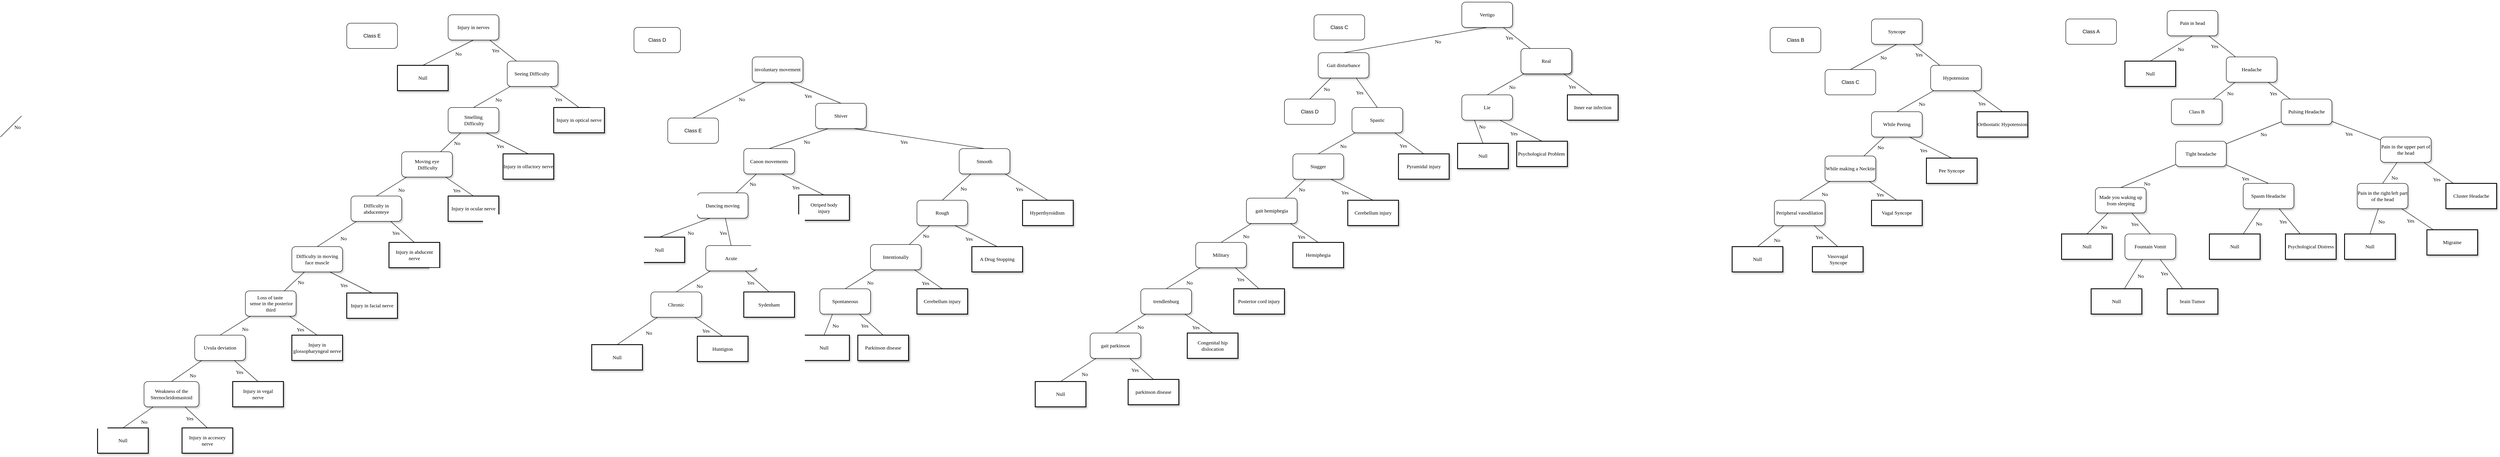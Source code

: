 <mxfile version="13.9.9" type="device"><diagram name="Page-1" id="10a91c8b-09ff-31b1-d368-03940ed4cc9e"><mxGraphModel dx="8466" dy="1734" grid="1" gridSize="10" guides="1" tooltips="1" connect="1" arrows="1" fold="1" page="1" pageScale="1" pageWidth="1100" pageHeight="850" background="#ffffff" math="0" shadow="0"><root><mxCell id="0"/><mxCell id="1" parent="0"/><mxCell id="62893188c0fa7362-1" value="Pain in head" style="whiteSpace=wrap;html=1;rounded=1;shadow=1;labelBackgroundColor=none;strokeWidth=1;fontFamily=Verdana;fontSize=12;align=center;" parent="1" vertex="1"><mxGeometry x="720" y="60" width="120" height="60" as="geometry"/></mxCell><mxCell id="62893188c0fa7362-2" value="&lt;span&gt;Headache&lt;/span&gt;" style="whiteSpace=wrap;html=1;rounded=1;shadow=1;labelBackgroundColor=none;strokeWidth=1;fontFamily=Verdana;fontSize=12;align=center;" parent="1" vertex="1"><mxGeometry x="860" y="170" width="120" height="60" as="geometry"/></mxCell><mxCell id="62893188c0fa7362-4" value="No" style="rounded=0;html=1;labelBackgroundColor=none;startArrow=none;startFill=0;startSize=5;endArrow=none;endFill=0;endSize=5;jettySize=auto;orthogonalLoop=1;strokeWidth=1;fontFamily=Verdana;fontSize=12;exitX=0.5;exitY=1;exitDx=0;exitDy=0;entryX=0.5;entryY=0;entryDx=0;entryDy=0;" parent="1" source="62893188c0fa7362-1" target="wXnP-bdx_s1mk0olGFSO-33" edge="1"><mxGeometry x="-0.3" y="13" relative="1" as="geometry"><mxPoint as="offset"/><mxPoint x="700" y="170" as="targetPoint"/></mxGeometry></mxCell><mxCell id="62893188c0fa7362-5" value="Yes" style="rounded=0;html=1;labelBackgroundColor=none;startArrow=none;startFill=0;startSize=5;endArrow=none;endFill=0;endSize=5;jettySize=auto;orthogonalLoop=1;strokeWidth=1;fontFamily=Verdana;fontSize=12" parent="1" source="62893188c0fa7362-1" target="62893188c0fa7362-2" edge="1"><mxGeometry x="-0.359" y="-11" relative="1" as="geometry"><mxPoint as="offset"/></mxGeometry></mxCell><mxCell id="62893188c0fa7362-8" value="Pulsing Headache" style="whiteSpace=wrap;html=1;rounded=1;shadow=1;labelBackgroundColor=none;strokeWidth=1;fontFamily=Verdana;fontSize=12;align=center;" parent="1" vertex="1"><mxGeometry x="990" y="270" width="120" height="60" as="geometry"/></mxCell><mxCell id="62893188c0fa7362-9" value="&lt;span&gt;Class B&lt;/span&gt;" style="whiteSpace=wrap;html=1;rounded=1;shadow=1;labelBackgroundColor=none;strokeWidth=1;fontFamily=Verdana;fontSize=12;align=center;" parent="1" vertex="1"><mxGeometry x="730" y="270" width="120" height="60" as="geometry"/></mxCell><mxCell id="62893188c0fa7362-12" value="&lt;span&gt;Pain in the upper part of the head&lt;/span&gt;" style="whiteSpace=wrap;html=1;rounded=1;shadow=1;labelBackgroundColor=none;strokeWidth=1;fontFamily=Verdana;fontSize=12;align=center;" parent="1" vertex="1"><mxGeometry x="1225" y="360" width="120" height="60" as="geometry"/></mxCell><mxCell id="62893188c0fa7362-13" value="&lt;span&gt;Tight headache&lt;/span&gt;" style="whiteSpace=wrap;html=1;rounded=1;shadow=1;labelBackgroundColor=none;strokeWidth=1;fontFamily=Verdana;fontSize=12;align=center;" parent="1" vertex="1"><mxGeometry x="740" y="370" width="120" height="60" as="geometry"/></mxCell><mxCell id="62893188c0fa7362-14" value="Yes" style="rounded=0;html=1;labelBackgroundColor=none;startArrow=none;startFill=0;startSize=5;endArrow=none;endFill=0;endSize=5;jettySize=auto;orthogonalLoop=1;strokeWidth=1;fontFamily=Verdana;fontSize=12" parent="1" source="62893188c0fa7362-2" target="62893188c0fa7362-8" edge="1"><mxGeometry x="-0.2" y="-14" relative="1" as="geometry"><mxPoint as="offset"/></mxGeometry></mxCell><mxCell id="62893188c0fa7362-15" value="No" style="rounded=0;html=1;labelBackgroundColor=none;startArrow=none;startFill=0;startSize=5;endArrow=none;endFill=0;endSize=5;jettySize=auto;orthogonalLoop=1;strokeWidth=1;fontFamily=Verdana;fontSize=12" parent="1" source="62893188c0fa7362-2" target="62893188c0fa7362-9" edge="1"><mxGeometry x="-0.2" y="14" relative="1" as="geometry"><mxPoint as="offset"/></mxGeometry></mxCell><mxCell id="62893188c0fa7362-18" value="Yes" style="rounded=0;html=1;labelBackgroundColor=none;startArrow=none;startFill=0;startSize=5;endArrow=none;endFill=0;endSize=5;jettySize=auto;orthogonalLoop=1;strokeWidth=1;fontFamily=Verdana;fontSize=12" parent="1" source="62893188c0fa7362-8" target="62893188c0fa7362-12" edge="1"><mxGeometry x="-0.217" y="-14" relative="1" as="geometry"><mxPoint as="offset"/></mxGeometry></mxCell><mxCell id="62893188c0fa7362-19" value="No" style="rounded=0;html=1;labelBackgroundColor=none;startArrow=none;startFill=0;startSize=5;endArrow=none;endFill=0;endSize=5;jettySize=auto;orthogonalLoop=1;strokeWidth=1;fontFamily=Verdana;fontSize=12" parent="1" source="62893188c0fa7362-8" target="62893188c0fa7362-13" edge="1"><mxGeometry x="-0.284" y="12" relative="1" as="geometry"><mxPoint as="offset"/></mxGeometry></mxCell><mxCell id="62893188c0fa7362-20" value="Cluster Headache" style="whiteSpace=wrap;html=1;rounded=0;shadow=1;labelBackgroundColor=none;strokeWidth=2;fontFamily=Verdana;fontSize=12;align=center;" parent="1" vertex="1"><mxGeometry x="1380" y="470" width="120" height="60" as="geometry"/></mxCell><mxCell id="62893188c0fa7362-24" value="Yes" style="rounded=0;html=1;labelBackgroundColor=none;startArrow=none;startFill=0;startSize=5;endArrow=none;endFill=0;endSize=5;jettySize=auto;orthogonalLoop=1;strokeWidth=1;fontFamily=Verdana;fontSize=12" parent="1" source="62893188c0fa7362-12" target="62893188c0fa7362-20" edge="1"><mxGeometry x="0.137" y="-16" relative="1" as="geometry"><mxPoint as="offset"/></mxGeometry></mxCell><mxCell id="62893188c0fa7362-25" value="No" style="rounded=0;html=1;labelBackgroundColor=none;startArrow=none;startFill=0;startSize=5;endArrow=none;endFill=0;endSize=5;jettySize=auto;orthogonalLoop=1;strokeWidth=1;fontFamily=Verdana;fontSize=12;entryX=0.5;entryY=0;entryDx=0;entryDy=0;" parent="1" source="62893188c0fa7362-12" target="wXnP-bdx_s1mk0olGFSO-10" edge="1"><mxGeometry x="0.137" y="16" relative="1" as="geometry"><mxPoint as="offset"/><mxPoint x="1299.286" y="435" as="targetPoint"/></mxGeometry></mxCell><mxCell id="62893188c0fa7362-26" value="Yes" style="rounded=0;html=1;labelBackgroundColor=none;startArrow=none;startFill=0;startSize=5;endArrow=none;endFill=0;endSize=5;jettySize=auto;orthogonalLoop=1;strokeWidth=1;fontFamily=Verdana;fontSize=12;entryX=0.5;entryY=0;entryDx=0;entryDy=0;" parent="1" source="62893188c0fa7362-13" target="wXnP-bdx_s1mk0olGFSO-15" edge="1"><mxGeometry x="0.003" y="-12" relative="1" as="geometry"><mxPoint as="offset"/><mxPoint x="682.857" y="465" as="targetPoint"/></mxGeometry></mxCell><mxCell id="62893188c0fa7362-27" value="No" style="rounded=0;html=1;labelBackgroundColor=none;startArrow=none;startFill=0;startSize=5;endArrow=none;endFill=0;endSize=5;jettySize=auto;orthogonalLoop=1;strokeWidth=1;fontFamily=Verdana;fontSize=12;entryX=0.5;entryY=0;entryDx=0;entryDy=0;" parent="1" source="62893188c0fa7362-13" target="wXnP-bdx_s1mk0olGFSO-20" edge="1"><mxGeometry x="0.137" y="16" relative="1" as="geometry"><mxPoint as="offset"/><mxPoint x="804.286" y="465" as="targetPoint"/></mxGeometry></mxCell><mxCell id="wXnP-bdx_s1mk0olGFSO-8" value="Class A" style="rounded=1;whiteSpace=wrap;html=1;" parent="1" vertex="1"><mxGeometry x="480" y="80" width="120" height="60" as="geometry"/></mxCell><mxCell id="wXnP-bdx_s1mk0olGFSO-10" value="Pain in the right/left part of the head" style="whiteSpace=wrap;html=1;rounded=1;shadow=1;labelBackgroundColor=none;strokeWidth=1;fontFamily=Verdana;fontSize=12;align=center;" parent="1" vertex="1"><mxGeometry x="1170" y="470" width="120" height="60" as="geometry"/></mxCell><mxCell id="wXnP-bdx_s1mk0olGFSO-11" value="&lt;span&gt;Migraine&lt;/span&gt;" style="whiteSpace=wrap;html=1;rounded=0;shadow=1;labelBackgroundColor=none;strokeWidth=2;fontFamily=Verdana;fontSize=12;align=center;" parent="1" vertex="1"><mxGeometry x="1335" y="580" width="120" height="60" as="geometry"/></mxCell><mxCell id="wXnP-bdx_s1mk0olGFSO-12" value="Null" style="whiteSpace=wrap;html=1;rounded=0;shadow=1;labelBackgroundColor=none;strokeWidth=2;fontFamily=Verdana;fontSize=12;align=center;" parent="1" vertex="1"><mxGeometry x="1140" y="590" width="120" height="60" as="geometry"/></mxCell><mxCell id="wXnP-bdx_s1mk0olGFSO-13" value="Yes" style="rounded=0;html=1;labelBackgroundColor=none;startArrow=none;startFill=0;startSize=5;endArrow=none;endFill=0;endSize=5;jettySize=auto;orthogonalLoop=1;strokeWidth=1;fontFamily=Verdana;fontSize=12" parent="1" source="wXnP-bdx_s1mk0olGFSO-10" target="wXnP-bdx_s1mk0olGFSO-11" edge="1"><mxGeometry x="-0.261" y="-13" relative="1" as="geometry"><mxPoint as="offset"/></mxGeometry></mxCell><mxCell id="wXnP-bdx_s1mk0olGFSO-14" value="No" style="rounded=0;html=1;labelBackgroundColor=none;startArrow=none;startFill=0;startSize=5;endArrow=none;endFill=0;endSize=5;jettySize=auto;orthogonalLoop=1;strokeWidth=1;fontFamily=Verdana;fontSize=12;entryX=0.5;entryY=0;entryDx=0;entryDy=0;" parent="1" source="wXnP-bdx_s1mk0olGFSO-10" target="wXnP-bdx_s1mk0olGFSO-12" edge="1"><mxGeometry x="-0.129" y="17" relative="1" as="geometry"><mxPoint as="offset"/><mxPoint x="1150" y="560" as="targetPoint"/></mxGeometry></mxCell><mxCell id="wXnP-bdx_s1mk0olGFSO-15" value="&lt;span&gt;Spasm Headache&lt;/span&gt;" style="whiteSpace=wrap;html=1;rounded=1;shadow=1;labelBackgroundColor=none;strokeWidth=1;fontFamily=Verdana;fontSize=12;align=center;" parent="1" vertex="1"><mxGeometry x="900" y="470" width="120" height="60" as="geometry"/></mxCell><mxCell id="wXnP-bdx_s1mk0olGFSO-16" value="&lt;span&gt;Psychological Distress&lt;/span&gt;" style="whiteSpace=wrap;html=1;rounded=0;shadow=1;labelBackgroundColor=none;strokeWidth=2;fontFamily=Verdana;fontSize=12;align=center;" parent="1" vertex="1"><mxGeometry x="1000" y="590" width="120" height="60" as="geometry"/></mxCell><mxCell id="wXnP-bdx_s1mk0olGFSO-17" value="&lt;span&gt;Null&lt;/span&gt;" style="whiteSpace=wrap;html=1;rounded=0;shadow=1;labelBackgroundColor=none;strokeWidth=2;fontFamily=Verdana;fontSize=12;align=center;" parent="1" vertex="1"><mxGeometry x="820" y="590" width="120" height="60" as="geometry"/></mxCell><mxCell id="wXnP-bdx_s1mk0olGFSO-18" value="Yes" style="rounded=0;html=1;labelBackgroundColor=none;startArrow=none;startFill=0;startSize=5;endArrow=none;endFill=0;endSize=5;jettySize=auto;orthogonalLoop=1;strokeWidth=1;fontFamily=Verdana;fontSize=12" parent="1" source="wXnP-bdx_s1mk0olGFSO-15" target="wXnP-bdx_s1mk0olGFSO-16" edge="1"><mxGeometry x="-0.261" y="-13" relative="1" as="geometry"><mxPoint as="offset"/></mxGeometry></mxCell><mxCell id="wXnP-bdx_s1mk0olGFSO-19" value="No" style="rounded=0;html=1;labelBackgroundColor=none;startArrow=none;startFill=0;startSize=5;endArrow=none;endFill=0;endSize=5;jettySize=auto;orthogonalLoop=1;strokeWidth=1;fontFamily=Verdana;fontSize=12" parent="1" source="wXnP-bdx_s1mk0olGFSO-15" target="wXnP-bdx_s1mk0olGFSO-17" edge="1"><mxGeometry x="-0.129" y="17" relative="1" as="geometry"><mxPoint as="offset"/></mxGeometry></mxCell><mxCell id="wXnP-bdx_s1mk0olGFSO-20" value="&lt;span&gt;Made you waking up from sleeping&lt;/span&gt;" style="whiteSpace=wrap;html=1;rounded=1;shadow=1;labelBackgroundColor=none;strokeWidth=1;fontFamily=Verdana;fontSize=12;align=center;" parent="1" vertex="1"><mxGeometry x="550" y="480" width="120" height="60" as="geometry"/></mxCell><mxCell id="wXnP-bdx_s1mk0olGFSO-22" value="&lt;span&gt;Null&lt;/span&gt;" style="whiteSpace=wrap;html=1;rounded=0;shadow=1;labelBackgroundColor=none;strokeWidth=2;fontFamily=Verdana;fontSize=12;align=center;" parent="1" vertex="1"><mxGeometry x="470" y="590" width="120" height="60" as="geometry"/></mxCell><mxCell id="wXnP-bdx_s1mk0olGFSO-23" value="Yes" style="rounded=0;html=1;labelBackgroundColor=none;startArrow=none;startFill=0;startSize=5;endArrow=none;endFill=0;endSize=5;jettySize=auto;orthogonalLoop=1;strokeWidth=1;fontFamily=Verdana;fontSize=12;entryX=0.5;entryY=0;entryDx=0;entryDy=0;" parent="1" source="wXnP-bdx_s1mk0olGFSO-20" target="wXnP-bdx_s1mk0olGFSO-28" edge="1"><mxGeometry x="-0.261" y="-13" relative="1" as="geometry"><mxPoint as="offset"/><mxPoint x="675.455" y="590.0" as="targetPoint"/></mxGeometry></mxCell><mxCell id="wXnP-bdx_s1mk0olGFSO-24" value="No" style="rounded=0;html=1;labelBackgroundColor=none;startArrow=none;startFill=0;startSize=5;endArrow=none;endFill=0;endSize=5;jettySize=auto;orthogonalLoop=1;strokeWidth=1;fontFamily=Verdana;fontSize=12;entryX=0.5;entryY=0;entryDx=0;entryDy=0;" parent="1" source="wXnP-bdx_s1mk0olGFSO-20" target="wXnP-bdx_s1mk0olGFSO-22" edge="1"><mxGeometry x="-0.129" y="17" relative="1" as="geometry"><mxPoint as="offset"/><mxPoint x="682.727" y="590" as="targetPoint"/></mxGeometry></mxCell><mxCell id="wXnP-bdx_s1mk0olGFSO-28" value="&lt;span&gt;Fountain Vomit&lt;/span&gt;" style="whiteSpace=wrap;html=1;rounded=1;shadow=1;labelBackgroundColor=none;strokeWidth=1;fontFamily=Verdana;fontSize=12;align=center;" parent="1" vertex="1"><mxGeometry x="620" y="590" width="120" height="60" as="geometry"/></mxCell><mxCell id="wXnP-bdx_s1mk0olGFSO-29" value="&lt;span&gt;brain Tumor&lt;/span&gt;" style="whiteSpace=wrap;html=1;rounded=0;shadow=1;labelBackgroundColor=none;strokeWidth=2;fontFamily=Verdana;fontSize=12;align=center;" parent="1" vertex="1"><mxGeometry x="720" y="720" width="120" height="60" as="geometry"/></mxCell><mxCell id="wXnP-bdx_s1mk0olGFSO-30" value="&lt;span&gt;Null&lt;/span&gt;" style="whiteSpace=wrap;html=1;rounded=0;shadow=1;labelBackgroundColor=none;strokeWidth=2;fontFamily=Verdana;fontSize=12;align=center;" parent="1" vertex="1"><mxGeometry x="540" y="720" width="120" height="60" as="geometry"/></mxCell><mxCell id="wXnP-bdx_s1mk0olGFSO-31" value="Yes" style="rounded=0;html=1;labelBackgroundColor=none;startArrow=none;startFill=0;startSize=5;endArrow=none;endFill=0;endSize=5;jettySize=auto;orthogonalLoop=1;strokeWidth=1;fontFamily=Verdana;fontSize=12" parent="1" source="wXnP-bdx_s1mk0olGFSO-28" target="wXnP-bdx_s1mk0olGFSO-29" edge="1"><mxGeometry x="-0.261" y="-13" relative="1" as="geometry"><mxPoint as="offset"/></mxGeometry></mxCell><mxCell id="wXnP-bdx_s1mk0olGFSO-32" value="No" style="rounded=0;html=1;labelBackgroundColor=none;startArrow=none;startFill=0;startSize=5;endArrow=none;endFill=0;endSize=5;jettySize=auto;orthogonalLoop=1;strokeWidth=1;fontFamily=Verdana;fontSize=12" parent="1" source="wXnP-bdx_s1mk0olGFSO-28" target="wXnP-bdx_s1mk0olGFSO-30" edge="1"><mxGeometry x="-0.129" y="17" relative="1" as="geometry"><mxPoint as="offset"/></mxGeometry></mxCell><mxCell id="wXnP-bdx_s1mk0olGFSO-33" value="&lt;span&gt;Null&lt;/span&gt;" style="whiteSpace=wrap;html=1;rounded=0;shadow=1;labelBackgroundColor=none;strokeWidth=2;fontFamily=Verdana;fontSize=12;align=center;" parent="1" vertex="1"><mxGeometry x="620" y="180" width="120" height="60" as="geometry"/></mxCell><mxCell id="wXnP-bdx_s1mk0olGFSO-34" value="Syncope" style="whiteSpace=wrap;html=1;rounded=1;shadow=1;labelBackgroundColor=none;strokeWidth=1;fontFamily=Verdana;fontSize=12;align=center;" parent="1" vertex="1"><mxGeometry x="20" y="80" width="120" height="60" as="geometry"/></mxCell><mxCell id="wXnP-bdx_s1mk0olGFSO-35" value="&lt;span&gt;Hypotension&lt;/span&gt;" style="whiteSpace=wrap;html=1;rounded=1;shadow=1;labelBackgroundColor=none;strokeWidth=1;fontFamily=Verdana;fontSize=12;align=center;" parent="1" vertex="1"><mxGeometry x="160" y="190" width="120" height="60" as="geometry"/></mxCell><mxCell id="wXnP-bdx_s1mk0olGFSO-36" value="No" style="rounded=0;html=1;labelBackgroundColor=none;startArrow=none;startFill=0;startSize=5;endArrow=none;endFill=0;endSize=5;jettySize=auto;orthogonalLoop=1;strokeWidth=1;fontFamily=Verdana;fontSize=12;exitX=0.5;exitY=1;exitDx=0;exitDy=0;entryX=0.5;entryY=0;entryDx=0;entryDy=0;" parent="1" source="wXnP-bdx_s1mk0olGFSO-34" target="wXnP-bdx_s1mk0olGFSO-110" edge="1"><mxGeometry x="-0.3" y="13" relative="1" as="geometry"><mxPoint as="offset"/><mxPoint x="-20" y="200" as="targetPoint"/></mxGeometry></mxCell><mxCell id="wXnP-bdx_s1mk0olGFSO-37" value="Yes" style="rounded=0;html=1;labelBackgroundColor=none;startArrow=none;startFill=0;startSize=5;endArrow=none;endFill=0;endSize=5;jettySize=auto;orthogonalLoop=1;strokeWidth=1;fontFamily=Verdana;fontSize=12" parent="1" source="wXnP-bdx_s1mk0olGFSO-34" target="wXnP-bdx_s1mk0olGFSO-35" edge="1"><mxGeometry x="-0.359" y="-11" relative="1" as="geometry"><mxPoint as="offset"/></mxGeometry></mxCell><mxCell id="wXnP-bdx_s1mk0olGFSO-38" value="While Peeing" style="whiteSpace=wrap;html=1;rounded=1;shadow=1;labelBackgroundColor=none;strokeWidth=1;fontFamily=Verdana;fontSize=12;align=center;" parent="1" vertex="1"><mxGeometry x="20" y="300" width="120" height="60" as="geometry"/></mxCell><mxCell id="wXnP-bdx_s1mk0olGFSO-41" value="&lt;span&gt;While making a Necktie&lt;/span&gt;" style="whiteSpace=wrap;html=1;rounded=1;shadow=1;labelBackgroundColor=none;strokeWidth=1;fontFamily=Verdana;fontSize=12;align=center;" parent="1" vertex="1"><mxGeometry x="-90" y="405" width="120" height="60" as="geometry"/></mxCell><mxCell id="wXnP-bdx_s1mk0olGFSO-42" value="Yes" style="rounded=0;html=1;labelBackgroundColor=none;startArrow=none;startFill=0;startSize=5;endArrow=none;endFill=0;endSize=5;jettySize=auto;orthogonalLoop=1;strokeWidth=1;fontFamily=Verdana;fontSize=12;entryX=0.5;entryY=0;entryDx=0;entryDy=0;" parent="1" source="wXnP-bdx_s1mk0olGFSO-35" target="wXnP-bdx_s1mk0olGFSO-112" edge="1"><mxGeometry x="-0.2" y="-14" relative="1" as="geometry"><mxPoint as="offset"/></mxGeometry></mxCell><mxCell id="wXnP-bdx_s1mk0olGFSO-43" value="No" style="rounded=0;html=1;labelBackgroundColor=none;startArrow=none;startFill=0;startSize=5;endArrow=none;endFill=0;endSize=5;jettySize=auto;orthogonalLoop=1;strokeWidth=1;fontFamily=Verdana;fontSize=12;entryX=0.5;entryY=0;entryDx=0;entryDy=0;" parent="1" source="wXnP-bdx_s1mk0olGFSO-35" target="wXnP-bdx_s1mk0olGFSO-38" edge="1"><mxGeometry x="-0.2" y="14" relative="1" as="geometry"><mxPoint as="offset"/><mxPoint x="129" y="290" as="targetPoint"/></mxGeometry></mxCell><mxCell id="wXnP-bdx_s1mk0olGFSO-44" value="Yes" style="rounded=0;html=1;labelBackgroundColor=none;startArrow=none;startFill=0;startSize=5;endArrow=none;endFill=0;endSize=5;jettySize=auto;orthogonalLoop=1;strokeWidth=1;fontFamily=Verdana;fontSize=12;entryX=0.5;entryY=0;entryDx=0;entryDy=0;exitX=0.75;exitY=1;exitDx=0;exitDy=0;" parent="1" source="wXnP-bdx_s1mk0olGFSO-38" target="wXnP-bdx_s1mk0olGFSO-113" edge="1"><mxGeometry x="-0.217" y="-14" relative="1" as="geometry"><mxPoint as="offset"/><mxPoint x="85" y="427.021" as="targetPoint"/></mxGeometry></mxCell><mxCell id="wXnP-bdx_s1mk0olGFSO-45" value="No" style="rounded=0;html=1;labelBackgroundColor=none;startArrow=none;startFill=0;startSize=5;endArrow=none;endFill=0;endSize=5;jettySize=auto;orthogonalLoop=1;strokeWidth=1;fontFamily=Verdana;fontSize=12;exitX=0.25;exitY=1;exitDx=0;exitDy=0;" parent="1" source="wXnP-bdx_s1mk0olGFSO-38" target="wXnP-bdx_s1mk0olGFSO-41" edge="1"><mxGeometry x="-0.284" y="12" relative="1" as="geometry"><mxPoint as="offset"/></mxGeometry></mxCell><mxCell id="wXnP-bdx_s1mk0olGFSO-49" value="Yes" style="rounded=0;html=1;labelBackgroundColor=none;startArrow=none;startFill=0;startSize=5;endArrow=none;endFill=0;endSize=5;jettySize=auto;orthogonalLoop=1;strokeWidth=1;fontFamily=Verdana;fontSize=12;entryX=0.5;entryY=0;entryDx=0;entryDy=0;" parent="1" source="wXnP-bdx_s1mk0olGFSO-41" target="wXnP-bdx_s1mk0olGFSO-58" edge="1"><mxGeometry x="0.003" y="-12" relative="1" as="geometry"><mxPoint as="offset"/><mxPoint x="-180" y="530" as="targetPoint"/></mxGeometry></mxCell><mxCell id="wXnP-bdx_s1mk0olGFSO-50" value="No" style="rounded=0;html=1;labelBackgroundColor=none;startArrow=none;startFill=0;startSize=5;endArrow=none;endFill=0;endSize=5;jettySize=auto;orthogonalLoop=1;strokeWidth=1;fontFamily=Verdana;fontSize=12;entryX=0.5;entryY=0;entryDx=0;entryDy=0;" parent="1" source="wXnP-bdx_s1mk0olGFSO-41" target="wXnP-bdx_s1mk0olGFSO-62" edge="1"><mxGeometry x="-0.33" y="19" relative="1" as="geometry"><mxPoint x="1" as="offset"/><mxPoint x="-335.714" y="525" as="targetPoint"/></mxGeometry></mxCell><mxCell id="wXnP-bdx_s1mk0olGFSO-51" value="Class B" style="rounded=1;whiteSpace=wrap;html=1;" parent="1" vertex="1"><mxGeometry x="-220" y="100" width="120" height="60" as="geometry"/></mxCell><mxCell id="wXnP-bdx_s1mk0olGFSO-58" value="&lt;span&gt;Vagal Syncope&lt;/span&gt;" style="whiteSpace=wrap;html=1;rounded=0;shadow=1;labelBackgroundColor=none;strokeWidth=2;fontFamily=Verdana;fontSize=12;align=center;" parent="1" vertex="1"><mxGeometry x="20" y="510" width="120" height="60" as="geometry"/></mxCell><mxCell id="wXnP-bdx_s1mk0olGFSO-62" value="Peripheral vasodilation" style="whiteSpace=wrap;html=1;rounded=1;shadow=1;labelBackgroundColor=none;strokeWidth=1;fontFamily=Verdana;fontSize=12;align=center;" parent="1" vertex="1"><mxGeometry x="-210" y="510" width="120" height="60" as="geometry"/></mxCell><mxCell id="wXnP-bdx_s1mk0olGFSO-63" value="&lt;span&gt;Null&lt;/span&gt;" style="whiteSpace=wrap;html=1;rounded=0;shadow=1;labelBackgroundColor=none;strokeWidth=2;fontFamily=Verdana;fontSize=12;align=center;" parent="1" vertex="1"><mxGeometry x="-310" y="620" width="120" height="60" as="geometry"/></mxCell><mxCell id="wXnP-bdx_s1mk0olGFSO-64" value="Yes" style="rounded=0;html=1;labelBackgroundColor=none;startArrow=none;startFill=0;startSize=5;endArrow=none;endFill=0;endSize=5;jettySize=auto;orthogonalLoop=1;strokeWidth=1;fontFamily=Verdana;fontSize=12;entryX=0.5;entryY=0;entryDx=0;entryDy=0;" parent="1" source="wXnP-bdx_s1mk0olGFSO-62" target="wXnP-bdx_s1mk0olGFSO-68" edge="1"><mxGeometry x="-0.261" y="-13" relative="1" as="geometry"><mxPoint as="offset"/><mxPoint x="-60" y="630" as="targetPoint"/></mxGeometry></mxCell><mxCell id="wXnP-bdx_s1mk0olGFSO-65" value="No" style="rounded=0;html=1;labelBackgroundColor=none;startArrow=none;startFill=0;startSize=5;endArrow=none;endFill=0;endSize=5;jettySize=auto;orthogonalLoop=1;strokeWidth=1;fontFamily=Verdana;fontSize=12;entryX=0.5;entryY=0;entryDx=0;entryDy=0;" parent="1" source="wXnP-bdx_s1mk0olGFSO-62" target="wXnP-bdx_s1mk0olGFSO-63" edge="1"><mxGeometry x="-0.129" y="17" relative="1" as="geometry"><mxPoint as="offset"/><mxPoint x="-457.273" y="650" as="targetPoint"/></mxGeometry></mxCell><mxCell id="wXnP-bdx_s1mk0olGFSO-68" value="Vasovagal&lt;br&gt;&amp;nbsp;Syncope" style="whiteSpace=wrap;html=1;rounded=0;shadow=1;labelBackgroundColor=none;strokeWidth=2;fontFamily=Verdana;fontSize=12;align=center;" parent="1" vertex="1"><mxGeometry x="-120" y="620" width="120" height="60" as="geometry"/></mxCell><mxCell id="wXnP-bdx_s1mk0olGFSO-110" value="Class C" style="rounded=1;whiteSpace=wrap;html=1;" parent="1" vertex="1"><mxGeometry x="-90" y="200" width="120" height="60" as="geometry"/></mxCell><mxCell id="wXnP-bdx_s1mk0olGFSO-112" value="Orthostatic Hypotension" style="whiteSpace=wrap;html=1;rounded=0;shadow=1;labelBackgroundColor=none;strokeWidth=2;fontFamily=Verdana;fontSize=12;align=center;" parent="1" vertex="1"><mxGeometry x="270" y="300" width="120" height="60" as="geometry"/></mxCell><mxCell id="wXnP-bdx_s1mk0olGFSO-113" value="Pee Syncope" style="whiteSpace=wrap;html=1;rounded=0;shadow=1;labelBackgroundColor=none;strokeWidth=2;fontFamily=Verdana;fontSize=12;align=center;" parent="1" vertex="1"><mxGeometry x="150" y="410" width="120" height="60" as="geometry"/></mxCell><mxCell id="wXnP-bdx_s1mk0olGFSO-114" value="Class C" style="rounded=1;whiteSpace=wrap;html=1;" parent="1" vertex="1"><mxGeometry x="-1300" y="70" width="120" height="60" as="geometry"/></mxCell><mxCell id="wXnP-bdx_s1mk0olGFSO-115" value="Vertigo" style="whiteSpace=wrap;html=1;rounded=1;shadow=1;labelBackgroundColor=none;strokeWidth=1;fontFamily=Verdana;fontSize=12;align=center;" parent="1" vertex="1"><mxGeometry x="-950" y="40" width="120" height="60" as="geometry"/></mxCell><mxCell id="wXnP-bdx_s1mk0olGFSO-116" value="&lt;span&gt;Hypotension&lt;/span&gt;" style="whiteSpace=wrap;html=1;rounded=1;shadow=1;labelBackgroundColor=none;strokeWidth=1;fontFamily=Verdana;fontSize=12;align=center;" parent="1" vertex="1"><mxGeometry x="-810" y="150" width="120" height="60" as="geometry"/></mxCell><mxCell id="wXnP-bdx_s1mk0olGFSO-117" value="No" style="rounded=0;html=1;labelBackgroundColor=none;startArrow=none;startFill=0;startSize=5;endArrow=none;endFill=0;endSize=5;jettySize=auto;orthogonalLoop=1;strokeWidth=1;fontFamily=Verdana;fontSize=12;exitX=0.5;exitY=1;exitDx=0;exitDy=0;entryX=0.5;entryY=0;entryDx=0;entryDy=0;" parent="1" source="wXnP-bdx_s1mk0olGFSO-115" target="wXnP-bdx_s1mk0olGFSO-160" edge="1"><mxGeometry x="-0.3" y="13" relative="1" as="geometry"><mxPoint as="offset"/><mxPoint x="-1000" y="160" as="targetPoint"/></mxGeometry></mxCell><mxCell id="wXnP-bdx_s1mk0olGFSO-118" value="Yes" style="rounded=0;html=1;labelBackgroundColor=none;startArrow=none;startFill=0;startSize=5;endArrow=none;endFill=0;endSize=5;jettySize=auto;orthogonalLoop=1;strokeWidth=1;fontFamily=Verdana;fontSize=12" parent="1" source="wXnP-bdx_s1mk0olGFSO-115" target="wXnP-bdx_s1mk0olGFSO-116" edge="1"><mxGeometry x="-0.359" y="-11" relative="1" as="geometry"><mxPoint as="offset"/></mxGeometry></mxCell><mxCell id="wXnP-bdx_s1mk0olGFSO-119" value="Lie" style="whiteSpace=wrap;html=1;rounded=1;shadow=1;labelBackgroundColor=none;strokeWidth=1;fontFamily=Verdana;fontSize=12;align=center;" parent="1" vertex="1"><mxGeometry x="-950" y="260" width="120" height="60" as="geometry"/></mxCell><mxCell id="wXnP-bdx_s1mk0olGFSO-121" value="Yes" style="rounded=0;html=1;labelBackgroundColor=none;startArrow=none;startFill=0;startSize=5;endArrow=none;endFill=0;endSize=5;jettySize=auto;orthogonalLoop=1;strokeWidth=1;fontFamily=Verdana;fontSize=12;entryX=0.5;entryY=0;entryDx=0;entryDy=0;" parent="1" source="wXnP-bdx_s1mk0olGFSO-116" target="wXnP-bdx_s1mk0olGFSO-134" edge="1"><mxGeometry x="-0.2" y="-14" relative="1" as="geometry"><mxPoint as="offset"/></mxGeometry></mxCell><mxCell id="wXnP-bdx_s1mk0olGFSO-122" value="No" style="rounded=0;html=1;labelBackgroundColor=none;startArrow=none;startFill=0;startSize=5;endArrow=none;endFill=0;endSize=5;jettySize=auto;orthogonalLoop=1;strokeWidth=1;fontFamily=Verdana;fontSize=12;entryX=0.5;entryY=0;entryDx=0;entryDy=0;" parent="1" source="wXnP-bdx_s1mk0olGFSO-116" target="wXnP-bdx_s1mk0olGFSO-119" edge="1"><mxGeometry x="-0.2" y="14" relative="1" as="geometry"><mxPoint as="offset"/><mxPoint x="-841" y="250" as="targetPoint"/></mxGeometry></mxCell><mxCell id="wXnP-bdx_s1mk0olGFSO-123" value="Yes" style="rounded=0;html=1;labelBackgroundColor=none;startArrow=none;startFill=0;startSize=5;endArrow=none;endFill=0;endSize=5;jettySize=auto;orthogonalLoop=1;strokeWidth=1;fontFamily=Verdana;fontSize=12;entryX=0.5;entryY=0;entryDx=0;entryDy=0;exitX=0.75;exitY=1;exitDx=0;exitDy=0;" parent="1" source="wXnP-bdx_s1mk0olGFSO-119" target="wXnP-bdx_s1mk0olGFSO-135" edge="1"><mxGeometry x="-0.217" y="-14" relative="1" as="geometry"><mxPoint as="offset"/><mxPoint x="-885" y="387.021" as="targetPoint"/></mxGeometry></mxCell><mxCell id="wXnP-bdx_s1mk0olGFSO-124" value="No" style="rounded=0;html=1;labelBackgroundColor=none;startArrow=none;startFill=0;startSize=5;endArrow=none;endFill=0;endSize=5;jettySize=auto;orthogonalLoop=1;strokeWidth=1;fontFamily=Verdana;fontSize=12;exitX=0.25;exitY=1;exitDx=0;exitDy=0;entryX=0.5;entryY=0;entryDx=0;entryDy=0;" parent="1" source="wXnP-bdx_s1mk0olGFSO-119" target="wXnP-bdx_s1mk0olGFSO-129" edge="1"><mxGeometry x="-0.284" y="12" relative="1" as="geometry"><mxPoint as="offset"/><mxPoint x="-968" y="365.0" as="targetPoint"/></mxGeometry></mxCell><mxCell id="wXnP-bdx_s1mk0olGFSO-129" value="&lt;span&gt;Null&lt;/span&gt;" style="whiteSpace=wrap;html=1;rounded=0;shadow=1;labelBackgroundColor=none;strokeWidth=2;fontFamily=Verdana;fontSize=12;align=center;" parent="1" vertex="1"><mxGeometry x="-960" y="375" width="120" height="60" as="geometry"/></mxCell><mxCell id="wXnP-bdx_s1mk0olGFSO-134" value="Inner ear infection" style="whiteSpace=wrap;html=1;rounded=0;shadow=1;labelBackgroundColor=none;strokeWidth=2;fontFamily=Verdana;fontSize=12;align=center;" parent="1" vertex="1"><mxGeometry x="-700" y="260" width="120" height="60" as="geometry"/></mxCell><mxCell id="wXnP-bdx_s1mk0olGFSO-135" value="Psychological Problem&amp;nbsp;" style="whiteSpace=wrap;html=1;rounded=0;shadow=1;labelBackgroundColor=none;strokeWidth=2;fontFamily=Verdana;fontSize=12;align=center;" parent="1" vertex="1"><mxGeometry x="-820" y="370" width="120" height="60" as="geometry"/></mxCell><mxCell id="wXnP-bdx_s1mk0olGFSO-136" value="&lt;span&gt;Spastic&lt;/span&gt;" style="whiteSpace=wrap;html=1;rounded=1;shadow=1;labelBackgroundColor=none;strokeWidth=1;fontFamily=Verdana;fontSize=12;align=center;" parent="1" vertex="1"><mxGeometry x="-1210" y="290" width="120" height="60" as="geometry"/></mxCell><mxCell id="wXnP-bdx_s1mk0olGFSO-137" value="Stagger" style="whiteSpace=wrap;html=1;rounded=1;shadow=1;labelBackgroundColor=none;strokeWidth=1;fontFamily=Verdana;fontSize=12;align=center;" parent="1" vertex="1"><mxGeometry x="-1350" y="400" width="120" height="60" as="geometry"/></mxCell><mxCell id="wXnP-bdx_s1mk0olGFSO-138" value="gait hemiphegia" style="whiteSpace=wrap;html=1;rounded=1;shadow=1;labelBackgroundColor=none;strokeWidth=1;fontFamily=Verdana;fontSize=12;align=center;" parent="1" vertex="1"><mxGeometry x="-1460" y="505" width="120" height="60" as="geometry"/></mxCell><mxCell id="wXnP-bdx_s1mk0olGFSO-139" value="Yes" style="rounded=0;html=1;labelBackgroundColor=none;startArrow=none;startFill=0;startSize=5;endArrow=none;endFill=0;endSize=5;jettySize=auto;orthogonalLoop=1;strokeWidth=1;fontFamily=Verdana;fontSize=12;entryX=0.5;entryY=0;entryDx=0;entryDy=0;" parent="1" source="wXnP-bdx_s1mk0olGFSO-136" target="wXnP-bdx_s1mk0olGFSO-151" edge="1"><mxGeometry x="-0.2" y="-14" relative="1" as="geometry"><mxPoint as="offset"/></mxGeometry></mxCell><mxCell id="wXnP-bdx_s1mk0olGFSO-140" value="No" style="rounded=0;html=1;labelBackgroundColor=none;startArrow=none;startFill=0;startSize=5;endArrow=none;endFill=0;endSize=5;jettySize=auto;orthogonalLoop=1;strokeWidth=1;fontFamily=Verdana;fontSize=12;entryX=0.5;entryY=0;entryDx=0;entryDy=0;" parent="1" source="wXnP-bdx_s1mk0olGFSO-136" target="wXnP-bdx_s1mk0olGFSO-137" edge="1"><mxGeometry x="-0.2" y="14" relative="1" as="geometry"><mxPoint as="offset"/><mxPoint x="-1241" y="390" as="targetPoint"/></mxGeometry></mxCell><mxCell id="wXnP-bdx_s1mk0olGFSO-141" value="Yes" style="rounded=0;html=1;labelBackgroundColor=none;startArrow=none;startFill=0;startSize=5;endArrow=none;endFill=0;endSize=5;jettySize=auto;orthogonalLoop=1;strokeWidth=1;fontFamily=Verdana;fontSize=12;entryX=0.5;entryY=0;entryDx=0;entryDy=0;exitX=0.75;exitY=1;exitDx=0;exitDy=0;" parent="1" source="wXnP-bdx_s1mk0olGFSO-137" target="wXnP-bdx_s1mk0olGFSO-152" edge="1"><mxGeometry x="-0.217" y="-14" relative="1" as="geometry"><mxPoint as="offset"/><mxPoint x="-1285" y="527.021" as="targetPoint"/></mxGeometry></mxCell><mxCell id="wXnP-bdx_s1mk0olGFSO-142" value="No" style="rounded=0;html=1;labelBackgroundColor=none;startArrow=none;startFill=0;startSize=5;endArrow=none;endFill=0;endSize=5;jettySize=auto;orthogonalLoop=1;strokeWidth=1;fontFamily=Verdana;fontSize=12;exitX=0.25;exitY=1;exitDx=0;exitDy=0;" parent="1" source="wXnP-bdx_s1mk0olGFSO-137" target="wXnP-bdx_s1mk0olGFSO-138" edge="1"><mxGeometry x="-0.284" y="12" relative="1" as="geometry"><mxPoint as="offset"/></mxGeometry></mxCell><mxCell id="wXnP-bdx_s1mk0olGFSO-143" value="Yes" style="rounded=0;html=1;labelBackgroundColor=none;startArrow=none;startFill=0;startSize=5;endArrow=none;endFill=0;endSize=5;jettySize=auto;orthogonalLoop=1;strokeWidth=1;fontFamily=Verdana;fontSize=12;entryX=0.5;entryY=0;entryDx=0;entryDy=0;" parent="1" source="wXnP-bdx_s1mk0olGFSO-138" target="wXnP-bdx_s1mk0olGFSO-145" edge="1"><mxGeometry x="0.003" y="-12" relative="1" as="geometry"><mxPoint as="offset"/><mxPoint x="-1550" y="630" as="targetPoint"/></mxGeometry></mxCell><mxCell id="wXnP-bdx_s1mk0olGFSO-144" value="No" style="rounded=0;html=1;labelBackgroundColor=none;startArrow=none;startFill=0;startSize=5;endArrow=none;endFill=0;endSize=5;jettySize=auto;orthogonalLoop=1;strokeWidth=1;fontFamily=Verdana;fontSize=12;entryX=0.5;entryY=0;entryDx=0;entryDy=0;" parent="1" source="wXnP-bdx_s1mk0olGFSO-138" target="wXnP-bdx_s1mk0olGFSO-146" edge="1"><mxGeometry x="-0.33" y="19" relative="1" as="geometry"><mxPoint x="1" as="offset"/><mxPoint x="-1705.714" y="625" as="targetPoint"/></mxGeometry></mxCell><mxCell id="wXnP-bdx_s1mk0olGFSO-145" value="Hemiphegia" style="whiteSpace=wrap;html=1;rounded=0;shadow=1;labelBackgroundColor=none;strokeWidth=2;fontFamily=Verdana;fontSize=12;align=center;" parent="1" vertex="1"><mxGeometry x="-1350" y="610" width="120" height="60" as="geometry"/></mxCell><mxCell id="wXnP-bdx_s1mk0olGFSO-146" value="Military" style="whiteSpace=wrap;html=1;rounded=1;shadow=1;labelBackgroundColor=none;strokeWidth=1;fontFamily=Verdana;fontSize=12;align=center;" parent="1" vertex="1"><mxGeometry x="-1580" y="610" width="120" height="60" as="geometry"/></mxCell><mxCell id="wXnP-bdx_s1mk0olGFSO-148" value="Yes" style="rounded=0;html=1;labelBackgroundColor=none;startArrow=none;startFill=0;startSize=5;endArrow=none;endFill=0;endSize=5;jettySize=auto;orthogonalLoop=1;strokeWidth=1;fontFamily=Verdana;fontSize=12;entryX=0.5;entryY=0;entryDx=0;entryDy=0;" parent="1" source="wXnP-bdx_s1mk0olGFSO-146" target="wXnP-bdx_s1mk0olGFSO-150" edge="1"><mxGeometry x="-0.261" y="-13" relative="1" as="geometry"><mxPoint as="offset"/><mxPoint x="-1430" y="730" as="targetPoint"/></mxGeometry></mxCell><mxCell id="wXnP-bdx_s1mk0olGFSO-149" value="No" style="rounded=0;html=1;labelBackgroundColor=none;startArrow=none;startFill=0;startSize=5;endArrow=none;endFill=0;endSize=5;jettySize=auto;orthogonalLoop=1;strokeWidth=1;fontFamily=Verdana;fontSize=12;entryX=0.5;entryY=0;entryDx=0;entryDy=0;" parent="1" source="wXnP-bdx_s1mk0olGFSO-146" target="wXnP-bdx_s1mk0olGFSO-166" edge="1"><mxGeometry x="-0.129" y="17" relative="1" as="geometry"><mxPoint as="offset"/><mxPoint x="-1620" y="720" as="targetPoint"/></mxGeometry></mxCell><mxCell id="wXnP-bdx_s1mk0olGFSO-150" value="Posterior cord injury" style="whiteSpace=wrap;html=1;rounded=0;shadow=1;labelBackgroundColor=none;strokeWidth=2;fontFamily=Verdana;fontSize=12;align=center;" parent="1" vertex="1"><mxGeometry x="-1490" y="720" width="120" height="60" as="geometry"/></mxCell><mxCell id="wXnP-bdx_s1mk0olGFSO-151" value="Pyramidal injury" style="whiteSpace=wrap;html=1;rounded=0;shadow=1;labelBackgroundColor=none;strokeWidth=2;fontFamily=Verdana;fontSize=12;align=center;" parent="1" vertex="1"><mxGeometry x="-1100" y="400" width="120" height="60" as="geometry"/></mxCell><mxCell id="wXnP-bdx_s1mk0olGFSO-152" value="Cerebellum injury" style="whiteSpace=wrap;html=1;rounded=0;shadow=1;labelBackgroundColor=none;strokeWidth=2;fontFamily=Verdana;fontSize=12;align=center;" parent="1" vertex="1"><mxGeometry x="-1220" y="510" width="120" height="60" as="geometry"/></mxCell><mxCell id="wXnP-bdx_s1mk0olGFSO-153" value="&lt;span&gt;Real&lt;/span&gt;" style="whiteSpace=wrap;html=1;rounded=1;shadow=1;labelBackgroundColor=none;strokeWidth=1;fontFamily=Verdana;fontSize=12;align=center;" parent="1" vertex="1"><mxGeometry x="-810" y="150" width="120" height="60" as="geometry"/></mxCell><mxCell id="wXnP-bdx_s1mk0olGFSO-160" value="Gait disturbance" style="whiteSpace=wrap;html=1;rounded=1;shadow=1;labelBackgroundColor=none;strokeWidth=1;fontFamily=Verdana;fontSize=12;align=center;" parent="1" vertex="1"><mxGeometry x="-1290" y="160" width="120" height="60" as="geometry"/></mxCell><mxCell id="wXnP-bdx_s1mk0olGFSO-161" value="Yes" style="rounded=0;html=1;labelBackgroundColor=none;startArrow=none;startFill=0;startSize=5;endArrow=none;endFill=0;endSize=5;jettySize=auto;orthogonalLoop=1;strokeWidth=1;fontFamily=Verdana;fontSize=12;entryX=0.5;entryY=0;entryDx=0;entryDy=0;exitX=0.75;exitY=1;exitDx=0;exitDy=0;" parent="1" source="wXnP-bdx_s1mk0olGFSO-160" target="wXnP-bdx_s1mk0olGFSO-136" edge="1"><mxGeometry x="-0.217" y="-14" relative="1" as="geometry"><mxPoint as="offset"/><mxPoint x="-1100" y="270" as="targetPoint"/></mxGeometry></mxCell><mxCell id="wXnP-bdx_s1mk0olGFSO-162" value="No" style="rounded=0;html=1;labelBackgroundColor=none;startArrow=none;startFill=0;startSize=5;endArrow=none;endFill=0;endSize=5;jettySize=auto;orthogonalLoop=1;strokeWidth=1;fontFamily=Verdana;fontSize=12;exitX=0.25;exitY=1;exitDx=0;exitDy=0;entryX=0.5;entryY=0;entryDx=0;entryDy=0;" parent="1" source="wXnP-bdx_s1mk0olGFSO-160" target="wXnP-bdx_s1mk0olGFSO-165" edge="1"><mxGeometry x="-0.284" y="12" relative="1" as="geometry"><mxPoint as="offset"/><mxPoint x="-1310" y="270" as="targetPoint"/></mxGeometry></mxCell><mxCell id="wXnP-bdx_s1mk0olGFSO-165" value="Class D" style="rounded=1;whiteSpace=wrap;html=1;" parent="1" vertex="1"><mxGeometry x="-1370" y="270" width="120" height="60" as="geometry"/></mxCell><mxCell id="wXnP-bdx_s1mk0olGFSO-166" value="trendlenburg" style="whiteSpace=wrap;html=1;rounded=1;shadow=1;labelBackgroundColor=none;strokeWidth=1;fontFamily=Verdana;fontSize=12;align=center;" parent="1" vertex="1"><mxGeometry x="-1710" y="720" width="120" height="60" as="geometry"/></mxCell><mxCell id="wXnP-bdx_s1mk0olGFSO-167" value="Yes" style="rounded=0;html=1;labelBackgroundColor=none;startArrow=none;startFill=0;startSize=5;endArrow=none;endFill=0;endSize=5;jettySize=auto;orthogonalLoop=1;strokeWidth=1;fontFamily=Verdana;fontSize=12;entryX=0.5;entryY=0;entryDx=0;entryDy=0;" parent="1" source="wXnP-bdx_s1mk0olGFSO-166" target="wXnP-bdx_s1mk0olGFSO-169" edge="1"><mxGeometry x="0.003" y="-12" relative="1" as="geometry"><mxPoint as="offset"/><mxPoint x="-1800" y="845" as="targetPoint"/></mxGeometry></mxCell><mxCell id="wXnP-bdx_s1mk0olGFSO-168" value="No" style="rounded=0;html=1;labelBackgroundColor=none;startArrow=none;startFill=0;startSize=5;endArrow=none;endFill=0;endSize=5;jettySize=auto;orthogonalLoop=1;strokeWidth=1;fontFamily=Verdana;fontSize=12;entryX=0.5;entryY=0;entryDx=0;entryDy=0;" parent="1" source="wXnP-bdx_s1mk0olGFSO-166" target="wXnP-bdx_s1mk0olGFSO-170" edge="1"><mxGeometry x="-0.33" y="19" relative="1" as="geometry"><mxPoint x="1" as="offset"/><mxPoint x="-1955.714" y="840" as="targetPoint"/></mxGeometry></mxCell><mxCell id="wXnP-bdx_s1mk0olGFSO-169" value="Congenital hip dislocation" style="whiteSpace=wrap;html=1;rounded=0;shadow=1;labelBackgroundColor=none;strokeWidth=2;fontFamily=Verdana;fontSize=12;align=center;" parent="1" vertex="1"><mxGeometry x="-1600" y="825" width="120" height="60" as="geometry"/></mxCell><mxCell id="wXnP-bdx_s1mk0olGFSO-170" value="gait parkinson" style="whiteSpace=wrap;html=1;rounded=1;shadow=1;labelBackgroundColor=none;strokeWidth=1;fontFamily=Verdana;fontSize=12;align=center;" parent="1" vertex="1"><mxGeometry x="-1830" y="825" width="120" height="60" as="geometry"/></mxCell><mxCell id="wXnP-bdx_s1mk0olGFSO-171" value="Yes" style="rounded=0;html=1;labelBackgroundColor=none;startArrow=none;startFill=0;startSize=5;endArrow=none;endFill=0;endSize=5;jettySize=auto;orthogonalLoop=1;strokeWidth=1;fontFamily=Verdana;fontSize=12;entryX=0.5;entryY=0;entryDx=0;entryDy=0;" parent="1" source="wXnP-bdx_s1mk0olGFSO-170" target="wXnP-bdx_s1mk0olGFSO-173" edge="1"><mxGeometry x="-0.261" y="-13" relative="1" as="geometry"><mxPoint as="offset"/><mxPoint x="-1680" y="945" as="targetPoint"/></mxGeometry></mxCell><mxCell id="wXnP-bdx_s1mk0olGFSO-172" value="No" style="rounded=0;html=1;labelBackgroundColor=none;startArrow=none;startFill=0;startSize=5;endArrow=none;endFill=0;endSize=5;jettySize=auto;orthogonalLoop=1;strokeWidth=1;fontFamily=Verdana;fontSize=12;entryX=0.5;entryY=0;entryDx=0;entryDy=0;" parent="1" source="wXnP-bdx_s1mk0olGFSO-170" target="wXnP-bdx_s1mk0olGFSO-174" edge="1"><mxGeometry x="-0.129" y="17" relative="1" as="geometry"><mxPoint as="offset"/><mxPoint x="-1870" y="935" as="targetPoint"/></mxGeometry></mxCell><mxCell id="wXnP-bdx_s1mk0olGFSO-173" value="parkinson disease" style="whiteSpace=wrap;html=1;rounded=0;shadow=1;labelBackgroundColor=none;strokeWidth=2;fontFamily=Verdana;fontSize=12;align=center;" parent="1" vertex="1"><mxGeometry x="-1740" y="935" width="120" height="60" as="geometry"/></mxCell><mxCell id="wXnP-bdx_s1mk0olGFSO-174" value="&lt;span&gt;Null&lt;/span&gt;" style="whiteSpace=wrap;html=1;rounded=0;shadow=1;labelBackgroundColor=none;strokeWidth=2;fontFamily=Verdana;fontSize=12;align=center;" parent="1" vertex="1"><mxGeometry x="-1960" y="940" width="120" height="60" as="geometry"/></mxCell><mxCell id="wXnP-bdx_s1mk0olGFSO-175" value="Class D" style="rounded=1;whiteSpace=wrap;html=1;" parent="1" vertex="1"><mxGeometry x="-2910" y="100" width="110" height="60" as="geometry"/></mxCell><mxCell id="wXnP-bdx_s1mk0olGFSO-176" value="Shiver" style="whiteSpace=wrap;html=1;rounded=1;shadow=1;labelBackgroundColor=none;strokeWidth=1;fontFamily=Verdana;fontSize=12;align=center;" parent="1" vertex="1"><mxGeometry x="-2480" y="280" width="120" height="60" as="geometry"/></mxCell><mxCell id="wXnP-bdx_s1mk0olGFSO-177" value="Canon movements" style="whiteSpace=wrap;html=1;rounded=1;shadow=1;labelBackgroundColor=none;strokeWidth=1;fontFamily=Verdana;fontSize=12;align=center;" parent="1" vertex="1"><mxGeometry x="-2650" y="387.5" width="120" height="60" as="geometry"/></mxCell><mxCell id="wXnP-bdx_s1mk0olGFSO-178" value="Dancing moving" style="whiteSpace=wrap;html=1;rounded=1;shadow=1;labelBackgroundColor=none;strokeWidth=1;fontFamily=Verdana;fontSize=12;align=center;" parent="1" vertex="1"><mxGeometry x="-2760" y="492.5" width="120" height="60" as="geometry"/></mxCell><mxCell id="wXnP-bdx_s1mk0olGFSO-180" value="No" style="rounded=0;html=1;labelBackgroundColor=none;startArrow=none;startFill=0;startSize=5;endArrow=none;endFill=0;endSize=5;jettySize=auto;orthogonalLoop=1;strokeWidth=1;fontFamily=Verdana;fontSize=12;entryX=0.5;entryY=0;entryDx=0;entryDy=0;exitX=0.25;exitY=1;exitDx=0;exitDy=0;" parent="1" source="wXnP-bdx_s1mk0olGFSO-176" target="wXnP-bdx_s1mk0olGFSO-177" edge="1"><mxGeometry x="-0.2" y="14" relative="1" as="geometry"><mxPoint as="offset"/><mxPoint x="-2581" y="400" as="targetPoint"/></mxGeometry></mxCell><mxCell id="wXnP-bdx_s1mk0olGFSO-181" value="Yes" style="rounded=0;html=1;labelBackgroundColor=none;startArrow=none;startFill=0;startSize=5;endArrow=none;endFill=0;endSize=5;jettySize=auto;orthogonalLoop=1;strokeWidth=1;fontFamily=Verdana;fontSize=12;entryX=0.5;entryY=0;entryDx=0;entryDy=0;exitX=0.75;exitY=1;exitDx=0;exitDy=0;" parent="1" source="wXnP-bdx_s1mk0olGFSO-177" target="wXnP-bdx_s1mk0olGFSO-191" edge="1"><mxGeometry x="-0.217" y="-14" relative="1" as="geometry"><mxPoint as="offset"/><mxPoint x="-2585" y="514.521" as="targetPoint"/></mxGeometry></mxCell><mxCell id="wXnP-bdx_s1mk0olGFSO-182" value="No" style="rounded=0;html=1;labelBackgroundColor=none;startArrow=none;startFill=0;startSize=5;endArrow=none;endFill=0;endSize=5;jettySize=auto;orthogonalLoop=1;strokeWidth=1;fontFamily=Verdana;fontSize=12;exitX=0.25;exitY=1;exitDx=0;exitDy=0;" parent="1" source="wXnP-bdx_s1mk0olGFSO-177" target="wXnP-bdx_s1mk0olGFSO-178" edge="1"><mxGeometry x="-0.284" y="12" relative="1" as="geometry"><mxPoint as="offset"/></mxGeometry></mxCell><mxCell id="wXnP-bdx_s1mk0olGFSO-183" value="Yes" style="rounded=0;html=1;labelBackgroundColor=none;startArrow=none;startFill=0;startSize=5;endArrow=none;endFill=0;endSize=5;jettySize=auto;orthogonalLoop=1;strokeWidth=1;fontFamily=Verdana;fontSize=12;entryX=0.5;entryY=0;entryDx=0;entryDy=0;" parent="1" source="wXnP-bdx_s1mk0olGFSO-178" target="wXnP-bdx_s1mk0olGFSO-301" edge="1"><mxGeometry x="0.003" y="-12" relative="1" as="geometry"><mxPoint as="offset"/><mxPoint x="-2590" y="597.5" as="targetPoint"/></mxGeometry></mxCell><mxCell id="wXnP-bdx_s1mk0olGFSO-191" value="Otriped body &lt;br&gt;injury" style="whiteSpace=wrap;html=1;rounded=0;shadow=1;labelBackgroundColor=none;strokeWidth=2;fontFamily=Verdana;fontSize=12;align=center;" parent="1" vertex="1"><mxGeometry x="-2520" y="497.5" width="120" height="60" as="geometry"/></mxCell><mxCell id="wXnP-bdx_s1mk0olGFSO-192" value="involuntary movement" style="whiteSpace=wrap;html=1;rounded=1;shadow=1;labelBackgroundColor=none;strokeWidth=1;fontFamily=Verdana;fontSize=12;align=center;" parent="1" vertex="1"><mxGeometry x="-2630" y="170" width="120" height="60" as="geometry"/></mxCell><mxCell id="wXnP-bdx_s1mk0olGFSO-193" value="Yes" style="rounded=0;html=1;labelBackgroundColor=none;startArrow=none;startFill=0;startSize=5;endArrow=none;endFill=0;endSize=5;jettySize=auto;orthogonalLoop=1;strokeWidth=1;fontFamily=Verdana;fontSize=12;entryX=0.5;entryY=0;entryDx=0;entryDy=0;exitX=0.75;exitY=1;exitDx=0;exitDy=0;" parent="1" source="wXnP-bdx_s1mk0olGFSO-192" target="wXnP-bdx_s1mk0olGFSO-176" edge="1"><mxGeometry x="-0.217" y="-14" relative="1" as="geometry"><mxPoint as="offset"/><mxPoint x="-2440" y="280" as="targetPoint"/></mxGeometry></mxCell><mxCell id="wXnP-bdx_s1mk0olGFSO-194" value="No" style="rounded=0;html=1;labelBackgroundColor=none;startArrow=none;startFill=0;startSize=5;endArrow=none;endFill=0;endSize=5;jettySize=auto;orthogonalLoop=1;strokeWidth=1;fontFamily=Verdana;fontSize=12;exitX=0.25;exitY=1;exitDx=0;exitDy=0;entryX=0.5;entryY=0;entryDx=0;entryDy=0;" parent="1" source="wXnP-bdx_s1mk0olGFSO-192" target="wXnP-bdx_s1mk0olGFSO-195" edge="1"><mxGeometry x="-0.284" y="12" relative="1" as="geometry"><mxPoint as="offset"/><mxPoint x="-2650" y="280" as="targetPoint"/></mxGeometry></mxCell><mxCell id="wXnP-bdx_s1mk0olGFSO-195" value="Class E" style="rounded=1;whiteSpace=wrap;html=1;" parent="1" vertex="1"><mxGeometry x="-2830" y="315" width="120" height="60" as="geometry"/></mxCell><mxCell id="wXnP-bdx_s1mk0olGFSO-202" value="No" style="rounded=0;html=1;labelBackgroundColor=none;startArrow=none;startFill=0;startSize=5;endArrow=none;endFill=0;endSize=5;jettySize=auto;orthogonalLoop=1;strokeWidth=1;fontFamily=Verdana;fontSize=12;entryX=0.5;entryY=0;entryDx=0;entryDy=0;exitX=0.25;exitY=1;exitDx=0;exitDy=0;" parent="1" source="wXnP-bdx_s1mk0olGFSO-178" target="wXnP-bdx_s1mk0olGFSO-204" edge="1"><mxGeometry x="-0.129" y="17" relative="1" as="geometry"><mxPoint as="offset"/><mxPoint x="-3170" y="922.5" as="targetPoint"/><mxPoint x="-3115.882" y="872.5" as="sourcePoint"/></mxGeometry></mxCell><mxCell id="wXnP-bdx_s1mk0olGFSO-204" value="&lt;span&gt;Null&lt;/span&gt;" style="whiteSpace=wrap;html=1;rounded=0;shadow=1;labelBackgroundColor=none;strokeWidth=2;fontFamily=Verdana;fontSize=12;align=center;" parent="1" vertex="1"><mxGeometry x="-2910" y="597.5" width="120" height="60" as="geometry"/></mxCell><mxCell id="wXnP-bdx_s1mk0olGFSO-223" value="No" style="rounded=0;html=1;labelBackgroundColor=none;startArrow=none;startFill=0;startSize=5;endArrow=none;endFill=0;endSize=5;jettySize=auto;orthogonalLoop=1;strokeWidth=1;fontFamily=Verdana;fontSize=12;exitX=0.25;exitY=1;exitDx=0;exitDy=0;entryX=0.5;entryY=0;entryDx=0;entryDy=0;" parent="1" edge="1"><mxGeometry x="-0.284" y="12" relative="1" as="geometry"><mxPoint as="offset"/><mxPoint x="-4410" y="360" as="targetPoint"/><mxPoint x="-4360" y="310" as="sourcePoint"/></mxGeometry></mxCell><mxCell id="wXnP-bdx_s1mk0olGFSO-234" value="&lt;span&gt;Smooth&lt;/span&gt;" style="whiteSpace=wrap;html=1;rounded=1;shadow=1;labelBackgroundColor=none;strokeWidth=1;fontFamily=Verdana;fontSize=12;align=center;" parent="1" vertex="1"><mxGeometry x="-2140" y="387.5" width="120" height="60" as="geometry"/></mxCell><mxCell id="wXnP-bdx_s1mk0olGFSO-235" value="Rough" style="whiteSpace=wrap;html=1;rounded=1;shadow=1;labelBackgroundColor=none;strokeWidth=1;fontFamily=Verdana;fontSize=12;align=center;" parent="1" vertex="1"><mxGeometry x="-2240" y="510" width="120" height="60" as="geometry"/></mxCell><mxCell id="wXnP-bdx_s1mk0olGFSO-236" value="Intentionally" style="whiteSpace=wrap;html=1;rounded=1;shadow=1;labelBackgroundColor=none;strokeWidth=1;fontFamily=Verdana;fontSize=12;align=center;" parent="1" vertex="1"><mxGeometry x="-2350" y="615" width="120" height="60" as="geometry"/></mxCell><mxCell id="wXnP-bdx_s1mk0olGFSO-237" value="Yes" style="rounded=0;html=1;labelBackgroundColor=none;startArrow=none;startFill=0;startSize=5;endArrow=none;endFill=0;endSize=5;jettySize=auto;orthogonalLoop=1;strokeWidth=1;fontFamily=Verdana;fontSize=12;entryX=0.5;entryY=0;entryDx=0;entryDy=0;" parent="1" source="wXnP-bdx_s1mk0olGFSO-234" target="wXnP-bdx_s1mk0olGFSO-248" edge="1"><mxGeometry x="-0.2" y="-14" relative="1" as="geometry"><mxPoint as="offset"/></mxGeometry></mxCell><mxCell id="wXnP-bdx_s1mk0olGFSO-238" value="No" style="rounded=0;html=1;labelBackgroundColor=none;startArrow=none;startFill=0;startSize=5;endArrow=none;endFill=0;endSize=5;jettySize=auto;orthogonalLoop=1;strokeWidth=1;fontFamily=Verdana;fontSize=12;entryX=0.5;entryY=0;entryDx=0;entryDy=0;" parent="1" source="wXnP-bdx_s1mk0olGFSO-234" target="wXnP-bdx_s1mk0olGFSO-235" edge="1"><mxGeometry x="-0.2" y="14" relative="1" as="geometry"><mxPoint as="offset"/><mxPoint x="-2131" y="500" as="targetPoint"/></mxGeometry></mxCell><mxCell id="wXnP-bdx_s1mk0olGFSO-239" value="Yes" style="rounded=0;html=1;labelBackgroundColor=none;startArrow=none;startFill=0;startSize=5;endArrow=none;endFill=0;endSize=5;jettySize=auto;orthogonalLoop=1;strokeWidth=1;fontFamily=Verdana;fontSize=12;entryX=0.5;entryY=0;entryDx=0;entryDy=0;exitX=0.75;exitY=1;exitDx=0;exitDy=0;" parent="1" source="wXnP-bdx_s1mk0olGFSO-235" target="wXnP-bdx_s1mk0olGFSO-249" edge="1"><mxGeometry x="-0.217" y="-14" relative="1" as="geometry"><mxPoint as="offset"/><mxPoint x="-2175" y="637.021" as="targetPoint"/></mxGeometry></mxCell><mxCell id="wXnP-bdx_s1mk0olGFSO-240" value="No" style="rounded=0;html=1;labelBackgroundColor=none;startArrow=none;startFill=0;startSize=5;endArrow=none;endFill=0;endSize=5;jettySize=auto;orthogonalLoop=1;strokeWidth=1;fontFamily=Verdana;fontSize=12;exitX=0.25;exitY=1;exitDx=0;exitDy=0;" parent="1" source="wXnP-bdx_s1mk0olGFSO-235" target="wXnP-bdx_s1mk0olGFSO-236" edge="1"><mxGeometry x="-0.284" y="12" relative="1" as="geometry"><mxPoint as="offset"/></mxGeometry></mxCell><mxCell id="wXnP-bdx_s1mk0olGFSO-241" value="Yes" style="rounded=0;html=1;labelBackgroundColor=none;startArrow=none;startFill=0;startSize=5;endArrow=none;endFill=0;endSize=5;jettySize=auto;orthogonalLoop=1;strokeWidth=1;fontFamily=Verdana;fontSize=12;entryX=0.5;entryY=0;entryDx=0;entryDy=0;" parent="1" source="wXnP-bdx_s1mk0olGFSO-236" target="wXnP-bdx_s1mk0olGFSO-243" edge="1"><mxGeometry x="0.003" y="-12" relative="1" as="geometry"><mxPoint as="offset"/><mxPoint x="-2440" y="740" as="targetPoint"/></mxGeometry></mxCell><mxCell id="wXnP-bdx_s1mk0olGFSO-242" value="No" style="rounded=0;html=1;labelBackgroundColor=none;startArrow=none;startFill=0;startSize=5;endArrow=none;endFill=0;endSize=5;jettySize=auto;orthogonalLoop=1;strokeWidth=1;fontFamily=Verdana;fontSize=12;entryX=0.5;entryY=0;entryDx=0;entryDy=0;" parent="1" source="wXnP-bdx_s1mk0olGFSO-236" target="wXnP-bdx_s1mk0olGFSO-244" edge="1"><mxGeometry x="-0.33" y="19" relative="1" as="geometry"><mxPoint x="1" as="offset"/><mxPoint x="-2595.714" y="735" as="targetPoint"/></mxGeometry></mxCell><mxCell id="wXnP-bdx_s1mk0olGFSO-243" value="Cerebellum injury" style="whiteSpace=wrap;html=1;rounded=0;shadow=1;labelBackgroundColor=none;strokeWidth=2;fontFamily=Verdana;fontSize=12;align=center;" parent="1" vertex="1"><mxGeometry x="-2240" y="720" width="120" height="60" as="geometry"/></mxCell><mxCell id="wXnP-bdx_s1mk0olGFSO-244" value="Spontaneous" style="whiteSpace=wrap;html=1;rounded=1;shadow=1;labelBackgroundColor=none;strokeWidth=1;fontFamily=Verdana;fontSize=12;align=center;" parent="1" vertex="1"><mxGeometry x="-2470" y="720" width="120" height="60" as="geometry"/></mxCell><mxCell id="wXnP-bdx_s1mk0olGFSO-245" value="Yes" style="rounded=0;html=1;labelBackgroundColor=none;startArrow=none;startFill=0;startSize=5;endArrow=none;endFill=0;endSize=5;jettySize=auto;orthogonalLoop=1;strokeWidth=1;fontFamily=Verdana;fontSize=12;entryX=0.5;entryY=0;entryDx=0;entryDy=0;" parent="1" source="wXnP-bdx_s1mk0olGFSO-244" target="wXnP-bdx_s1mk0olGFSO-247" edge="1"><mxGeometry x="-0.261" y="-13" relative="1" as="geometry"><mxPoint as="offset"/><mxPoint x="-2320" y="840" as="targetPoint"/></mxGeometry></mxCell><mxCell id="wXnP-bdx_s1mk0olGFSO-247" value="Parkinson disease" style="whiteSpace=wrap;html=1;rounded=0;shadow=1;labelBackgroundColor=none;strokeWidth=2;fontFamily=Verdana;fontSize=12;align=center;" parent="1" vertex="1"><mxGeometry x="-2380" y="830" width="120" height="60" as="geometry"/></mxCell><mxCell id="wXnP-bdx_s1mk0olGFSO-248" value="Hyperthyroidism&amp;nbsp;" style="whiteSpace=wrap;html=1;rounded=0;shadow=1;labelBackgroundColor=none;strokeWidth=2;fontFamily=Verdana;fontSize=12;align=center;" parent="1" vertex="1"><mxGeometry x="-1990" y="510" width="120" height="60" as="geometry"/></mxCell><mxCell id="wXnP-bdx_s1mk0olGFSO-249" value="A Drug Stopping" style="whiteSpace=wrap;html=1;rounded=0;shadow=1;labelBackgroundColor=none;strokeWidth=2;fontFamily=Verdana;fontSize=12;align=center;" parent="1" vertex="1"><mxGeometry x="-2110" y="620" width="120" height="60" as="geometry"/></mxCell><mxCell id="wXnP-bdx_s1mk0olGFSO-250" value="Yes" style="rounded=0;html=1;labelBackgroundColor=none;startArrow=none;startFill=0;startSize=5;endArrow=none;endFill=0;endSize=5;jettySize=auto;orthogonalLoop=1;strokeWidth=1;fontFamily=Verdana;fontSize=12;entryX=0.5;entryY=0;entryDx=0;entryDy=0;exitX=0.75;exitY=1;exitDx=0;exitDy=0;" parent="1" source="wXnP-bdx_s1mk0olGFSO-176" target="wXnP-bdx_s1mk0olGFSO-234" edge="1"><mxGeometry x="-0.217" y="-14" relative="1" as="geometry"><mxPoint as="offset"/><mxPoint x="-1960" y="430" as="targetPoint"/><mxPoint x="-2270" y="340" as="sourcePoint"/></mxGeometry></mxCell><mxCell id="wXnP-bdx_s1mk0olGFSO-257" value="No" style="rounded=0;html=1;labelBackgroundColor=none;startArrow=none;startFill=0;startSize=5;endArrow=none;endFill=0;endSize=5;jettySize=auto;orthogonalLoop=1;strokeWidth=1;fontFamily=Verdana;fontSize=12;entryX=0.5;entryY=0;entryDx=0;entryDy=0;exitX=0.25;exitY=1;exitDx=0;exitDy=0;" parent="1" source="wXnP-bdx_s1mk0olGFSO-244" target="wXnP-bdx_s1mk0olGFSO-259" edge="1"><mxGeometry x="-0.129" y="17" relative="1" as="geometry"><mxPoint as="offset"/><mxPoint x="-2760" y="1045" as="targetPoint"/><mxPoint x="-2705.882" y="995" as="sourcePoint"/></mxGeometry></mxCell><mxCell id="wXnP-bdx_s1mk0olGFSO-259" value="&lt;span&gt;Null&lt;/span&gt;" style="whiteSpace=wrap;html=1;rounded=0;shadow=1;labelBackgroundColor=none;strokeWidth=2;fontFamily=Verdana;fontSize=12;align=center;" parent="1" vertex="1"><mxGeometry x="-2520" y="830" width="120" height="60" as="geometry"/></mxCell><mxCell id="wXnP-bdx_s1mk0olGFSO-298" value="Parkinson disease" style="whiteSpace=wrap;html=1;rounded=0;shadow=1;labelBackgroundColor=none;strokeWidth=2;fontFamily=Verdana;fontSize=12;align=center;" parent="1" vertex="1"><mxGeometry x="-2380" y="830" width="120" height="60" as="geometry"/></mxCell><mxCell id="wXnP-bdx_s1mk0olGFSO-301" value="Acute" style="whiteSpace=wrap;html=1;rounded=1;shadow=1;labelBackgroundColor=none;strokeWidth=1;fontFamily=Verdana;fontSize=12;align=center;" parent="1" vertex="1"><mxGeometry x="-2740" y="617.5" width="120" height="60" as="geometry"/></mxCell><mxCell id="wXnP-bdx_s1mk0olGFSO-302" value="Yes" style="rounded=0;html=1;labelBackgroundColor=none;startArrow=none;startFill=0;startSize=5;endArrow=none;endFill=0;endSize=5;jettySize=auto;orthogonalLoop=1;strokeWidth=1;fontFamily=Verdana;fontSize=12;entryX=0.5;entryY=0;entryDx=0;entryDy=0;" parent="1" source="wXnP-bdx_s1mk0olGFSO-301" target="wXnP-bdx_s1mk0olGFSO-304" edge="1"><mxGeometry x="-0.261" y="-13" relative="1" as="geometry"><mxPoint as="offset"/><mxPoint x="-2590" y="737.5" as="targetPoint"/></mxGeometry></mxCell><mxCell id="wXnP-bdx_s1mk0olGFSO-303" value="No" style="rounded=0;html=1;labelBackgroundColor=none;startArrow=none;startFill=0;startSize=5;endArrow=none;endFill=0;endSize=5;jettySize=auto;orthogonalLoop=1;strokeWidth=1;fontFamily=Verdana;fontSize=12;entryX=0.5;entryY=0;entryDx=0;entryDy=0;" parent="1" source="wXnP-bdx_s1mk0olGFSO-301" target="wXnP-bdx_s1mk0olGFSO-305" edge="1"><mxGeometry x="-0.129" y="17" relative="1" as="geometry"><mxPoint as="offset"/><mxPoint x="-2780" y="727.5" as="targetPoint"/></mxGeometry></mxCell><mxCell id="wXnP-bdx_s1mk0olGFSO-304" value="Sydenham" style="whiteSpace=wrap;html=1;rounded=0;shadow=1;labelBackgroundColor=none;strokeWidth=2;fontFamily=Verdana;fontSize=12;align=center;" parent="1" vertex="1"><mxGeometry x="-2650" y="727.5" width="120" height="60" as="geometry"/></mxCell><mxCell id="wXnP-bdx_s1mk0olGFSO-305" value="Chronic" style="whiteSpace=wrap;html=1;rounded=1;shadow=1;labelBackgroundColor=none;strokeWidth=1;fontFamily=Verdana;fontSize=12;align=center;" parent="1" vertex="1"><mxGeometry x="-2870" y="727.5" width="120" height="60" as="geometry"/></mxCell><mxCell id="wXnP-bdx_s1mk0olGFSO-306" value="Yes" style="rounded=0;html=1;labelBackgroundColor=none;startArrow=none;startFill=0;startSize=5;endArrow=none;endFill=0;endSize=5;jettySize=auto;orthogonalLoop=1;strokeWidth=1;fontFamily=Verdana;fontSize=12;entryX=0.5;entryY=0;entryDx=0;entryDy=0;" parent="1" source="wXnP-bdx_s1mk0olGFSO-305" target="wXnP-bdx_s1mk0olGFSO-308" edge="1"><mxGeometry x="0.003" y="-12" relative="1" as="geometry"><mxPoint as="offset"/><mxPoint x="-2960" y="852.5" as="targetPoint"/></mxGeometry></mxCell><mxCell id="wXnP-bdx_s1mk0olGFSO-307" value="No" style="rounded=0;html=1;labelBackgroundColor=none;startArrow=none;startFill=0;startSize=5;endArrow=none;endFill=0;endSize=5;jettySize=auto;orthogonalLoop=1;strokeWidth=1;fontFamily=Verdana;fontSize=12;entryX=0.5;entryY=0;entryDx=0;entryDy=0;" parent="1" source="wXnP-bdx_s1mk0olGFSO-305" target="wXnP-bdx_s1mk0olGFSO-311" edge="1"><mxGeometry x="-0.33" y="19" relative="1" as="geometry"><mxPoint x="1" as="offset"/><mxPoint x="-2930" y="832.5" as="targetPoint"/></mxGeometry></mxCell><mxCell id="wXnP-bdx_s1mk0olGFSO-308" value="Huntigton" style="whiteSpace=wrap;html=1;rounded=0;shadow=1;labelBackgroundColor=none;strokeWidth=2;fontFamily=Verdana;fontSize=12;align=center;" parent="1" vertex="1"><mxGeometry x="-2760" y="832.5" width="120" height="60" as="geometry"/></mxCell><mxCell id="wXnP-bdx_s1mk0olGFSO-311" value="Null" style="whiteSpace=wrap;html=1;rounded=0;shadow=1;labelBackgroundColor=none;strokeWidth=2;fontFamily=Verdana;fontSize=12;align=center;" parent="1" vertex="1"><mxGeometry x="-3010" y="852.5" width="120" height="60" as="geometry"/></mxCell><mxCell id="wXnP-bdx_s1mk0olGFSO-314" value="Injury in nerves" style="whiteSpace=wrap;html=1;rounded=1;shadow=1;labelBackgroundColor=none;strokeWidth=1;fontFamily=Verdana;fontSize=12;align=center;" parent="1" vertex="1"><mxGeometry x="-3350" y="70" width="120" height="60" as="geometry"/></mxCell><mxCell id="wXnP-bdx_s1mk0olGFSO-315" value="Seeing&amp;nbsp;&lt;span&gt;Difficulty&amp;nbsp;&lt;/span&gt;" style="whiteSpace=wrap;html=1;rounded=1;shadow=1;labelBackgroundColor=none;strokeWidth=1;fontFamily=Verdana;fontSize=12;align=center;" parent="1" vertex="1"><mxGeometry x="-3210" y="180" width="120" height="60" as="geometry"/></mxCell><mxCell id="wXnP-bdx_s1mk0olGFSO-316" value="No" style="rounded=0;html=1;labelBackgroundColor=none;startArrow=none;startFill=0;startSize=5;endArrow=none;endFill=0;endSize=5;jettySize=auto;orthogonalLoop=1;strokeWidth=1;fontFamily=Verdana;fontSize=12;exitX=0.5;exitY=1;exitDx=0;exitDy=0;entryX=0.5;entryY=0;entryDx=0;entryDy=0;" parent="1" source="wXnP-bdx_s1mk0olGFSO-314" target="wXnP-bdx_s1mk0olGFSO-336" edge="1"><mxGeometry x="-0.3" y="13" relative="1" as="geometry"><mxPoint as="offset"/><mxPoint x="-3400" y="190" as="targetPoint"/></mxGeometry></mxCell><mxCell id="wXnP-bdx_s1mk0olGFSO-317" value="Yes" style="rounded=0;html=1;labelBackgroundColor=none;startArrow=none;startFill=0;startSize=5;endArrow=none;endFill=0;endSize=5;jettySize=auto;orthogonalLoop=1;strokeWidth=1;fontFamily=Verdana;fontSize=12" parent="1" source="wXnP-bdx_s1mk0olGFSO-314" target="wXnP-bdx_s1mk0olGFSO-315" edge="1"><mxGeometry x="-0.359" y="-11" relative="1" as="geometry"><mxPoint as="offset"/></mxGeometry></mxCell><mxCell id="wXnP-bdx_s1mk0olGFSO-318" value="Smelling&lt;br&gt;&amp;nbsp; Difficulty&amp;nbsp;" style="whiteSpace=wrap;html=1;rounded=1;shadow=1;labelBackgroundColor=none;strokeWidth=1;fontFamily=Verdana;fontSize=12;align=center;" parent="1" vertex="1"><mxGeometry x="-3350" y="290" width="120" height="60" as="geometry"/></mxCell><mxCell id="wXnP-bdx_s1mk0olGFSO-319" value="Moving eye&lt;br&gt;&amp;nbsp; Difficulty&amp;nbsp;" style="whiteSpace=wrap;html=1;rounded=1;shadow=1;labelBackgroundColor=none;strokeWidth=1;fontFamily=Verdana;fontSize=12;align=center;" parent="1" vertex="1"><mxGeometry x="-3460" y="395" width="120" height="60" as="geometry"/></mxCell><mxCell id="wXnP-bdx_s1mk0olGFSO-320" value="Yes" style="rounded=0;html=1;labelBackgroundColor=none;startArrow=none;startFill=0;startSize=5;endArrow=none;endFill=0;endSize=5;jettySize=auto;orthogonalLoop=1;strokeWidth=1;fontFamily=Verdana;fontSize=12;entryX=0.5;entryY=0;entryDx=0;entryDy=0;" parent="1" source="wXnP-bdx_s1mk0olGFSO-315" target="wXnP-bdx_s1mk0olGFSO-334" edge="1"><mxGeometry x="-0.2" y="-14" relative="1" as="geometry"><mxPoint as="offset"/></mxGeometry></mxCell><mxCell id="wXnP-bdx_s1mk0olGFSO-321" value="No" style="rounded=0;html=1;labelBackgroundColor=none;startArrow=none;startFill=0;startSize=5;endArrow=none;endFill=0;endSize=5;jettySize=auto;orthogonalLoop=1;strokeWidth=1;fontFamily=Verdana;fontSize=12;entryX=0.5;entryY=0;entryDx=0;entryDy=0;" parent="1" source="wXnP-bdx_s1mk0olGFSO-315" target="wXnP-bdx_s1mk0olGFSO-318" edge="1"><mxGeometry x="-0.2" y="14" relative="1" as="geometry"><mxPoint as="offset"/><mxPoint x="-3241" y="280" as="targetPoint"/></mxGeometry></mxCell><mxCell id="wXnP-bdx_s1mk0olGFSO-322" value="Yes" style="rounded=0;html=1;labelBackgroundColor=none;startArrow=none;startFill=0;startSize=5;endArrow=none;endFill=0;endSize=5;jettySize=auto;orthogonalLoop=1;strokeWidth=1;fontFamily=Verdana;fontSize=12;entryX=0.5;entryY=0;entryDx=0;entryDy=0;exitX=0.75;exitY=1;exitDx=0;exitDy=0;" parent="1" source="wXnP-bdx_s1mk0olGFSO-318" target="wXnP-bdx_s1mk0olGFSO-335" edge="1"><mxGeometry x="-0.217" y="-14" relative="1" as="geometry"><mxPoint as="offset"/><mxPoint x="-3285" y="417.021" as="targetPoint"/></mxGeometry></mxCell><mxCell id="wXnP-bdx_s1mk0olGFSO-323" value="No" style="rounded=0;html=1;labelBackgroundColor=none;startArrow=none;startFill=0;startSize=5;endArrow=none;endFill=0;endSize=5;jettySize=auto;orthogonalLoop=1;strokeWidth=1;fontFamily=Verdana;fontSize=12;exitX=0.25;exitY=1;exitDx=0;exitDy=0;" parent="1" source="wXnP-bdx_s1mk0olGFSO-318" target="wXnP-bdx_s1mk0olGFSO-319" edge="1"><mxGeometry x="-0.284" y="12" relative="1" as="geometry"><mxPoint as="offset"/></mxGeometry></mxCell><mxCell id="wXnP-bdx_s1mk0olGFSO-324" value="Yes" style="rounded=0;html=1;labelBackgroundColor=none;startArrow=none;startFill=0;startSize=5;endArrow=none;endFill=0;endSize=5;jettySize=auto;orthogonalLoop=1;strokeWidth=1;fontFamily=Verdana;fontSize=12;entryX=0.5;entryY=0;entryDx=0;entryDy=0;" parent="1" source="wXnP-bdx_s1mk0olGFSO-319" target="wXnP-bdx_s1mk0olGFSO-327" edge="1"><mxGeometry x="0.003" y="-12" relative="1" as="geometry"><mxPoint as="offset"/><mxPoint x="-3550" y="520" as="targetPoint"/></mxGeometry></mxCell><mxCell id="wXnP-bdx_s1mk0olGFSO-325" value="No" style="rounded=0;html=1;labelBackgroundColor=none;startArrow=none;startFill=0;startSize=5;endArrow=none;endFill=0;endSize=5;jettySize=auto;orthogonalLoop=1;strokeWidth=1;fontFamily=Verdana;fontSize=12;entryX=0.5;entryY=0;entryDx=0;entryDy=0;" parent="1" source="wXnP-bdx_s1mk0olGFSO-319" target="wXnP-bdx_s1mk0olGFSO-328" edge="1"><mxGeometry x="-0.33" y="19" relative="1" as="geometry"><mxPoint x="1" as="offset"/><mxPoint x="-3705.714" y="515" as="targetPoint"/></mxGeometry></mxCell><mxCell id="wXnP-bdx_s1mk0olGFSO-326" value="Class E" style="rounded=1;whiteSpace=wrap;html=1;" parent="1" vertex="1"><mxGeometry x="-3590" y="90" width="120" height="60" as="geometry"/></mxCell><mxCell id="wXnP-bdx_s1mk0olGFSO-327" value="Injury in ocular nerve" style="whiteSpace=wrap;html=1;rounded=0;shadow=1;labelBackgroundColor=none;strokeWidth=2;fontFamily=Verdana;fontSize=12;align=center;" parent="1" vertex="1"><mxGeometry x="-3350" y="500" width="120" height="60" as="geometry"/></mxCell><mxCell id="wXnP-bdx_s1mk0olGFSO-328" value="Difficulty in abducenteye" style="whiteSpace=wrap;html=1;rounded=1;shadow=1;labelBackgroundColor=none;strokeWidth=1;fontFamily=Verdana;fontSize=12;align=center;" parent="1" vertex="1"><mxGeometry x="-3580" y="500" width="120" height="60" as="geometry"/></mxCell><mxCell id="wXnP-bdx_s1mk0olGFSO-330" value="Yes" style="rounded=0;html=1;labelBackgroundColor=none;startArrow=none;startFill=0;startSize=5;endArrow=none;endFill=0;endSize=5;jettySize=auto;orthogonalLoop=1;strokeWidth=1;fontFamily=Verdana;fontSize=12;entryX=0.5;entryY=0;entryDx=0;entryDy=0;" parent="1" source="wXnP-bdx_s1mk0olGFSO-328" target="wXnP-bdx_s1mk0olGFSO-332" edge="1"><mxGeometry x="-0.261" y="-13" relative="1" as="geometry"><mxPoint as="offset"/><mxPoint x="-3430" y="620" as="targetPoint"/></mxGeometry></mxCell><mxCell id="wXnP-bdx_s1mk0olGFSO-331" value="No" style="rounded=0;html=1;labelBackgroundColor=none;startArrow=none;startFill=0;startSize=5;endArrow=none;endFill=0;endSize=5;jettySize=auto;orthogonalLoop=1;strokeWidth=1;fontFamily=Verdana;fontSize=12;entryX=0.5;entryY=0;entryDx=0;entryDy=0;" parent="1" source="wXnP-bdx_s1mk0olGFSO-328" target="wXnP-bdx_s1mk0olGFSO-337" edge="1"><mxGeometry x="-0.129" y="17" relative="1" as="geometry"><mxPoint as="offset"/><mxPoint x="-3620" y="610" as="targetPoint"/></mxGeometry></mxCell><mxCell id="wXnP-bdx_s1mk0olGFSO-332" value="Injury in abducent&lt;br&gt;nerve" style="whiteSpace=wrap;html=1;rounded=0;shadow=1;labelBackgroundColor=none;strokeWidth=2;fontFamily=Verdana;fontSize=12;align=center;" parent="1" vertex="1"><mxGeometry x="-3490" y="610" width="120" height="60" as="geometry"/></mxCell><mxCell id="wXnP-bdx_s1mk0olGFSO-334" value="Injury in optical nerve" style="whiteSpace=wrap;html=1;rounded=0;shadow=1;labelBackgroundColor=none;strokeWidth=2;fontFamily=Verdana;fontSize=12;align=center;" parent="1" vertex="1"><mxGeometry x="-3100" y="290" width="120" height="60" as="geometry"/></mxCell><mxCell id="wXnP-bdx_s1mk0olGFSO-335" value="Injury in olfactory nerve" style="whiteSpace=wrap;html=1;rounded=0;shadow=1;labelBackgroundColor=none;strokeWidth=2;fontFamily=Verdana;fontSize=12;align=center;" parent="1" vertex="1"><mxGeometry x="-3220" y="400" width="120" height="60" as="geometry"/></mxCell><mxCell id="wXnP-bdx_s1mk0olGFSO-336" value="&lt;span&gt;Null&lt;/span&gt;" style="whiteSpace=wrap;html=1;rounded=0;shadow=1;labelBackgroundColor=none;strokeWidth=2;fontFamily=Verdana;fontSize=12;align=center;" parent="1" vertex="1"><mxGeometry x="-3470" y="190" width="120" height="60" as="geometry"/></mxCell><mxCell id="wXnP-bdx_s1mk0olGFSO-337" value="Difficulty in moving face muscle" style="whiteSpace=wrap;html=1;rounded=1;shadow=1;labelBackgroundColor=none;strokeWidth=1;fontFamily=Verdana;fontSize=12;align=center;" parent="1" vertex="1"><mxGeometry x="-3720" y="620" width="120" height="60" as="geometry"/></mxCell><mxCell id="wXnP-bdx_s1mk0olGFSO-338" value="Loss of taste&amp;nbsp;&lt;br&gt;&amp;nbsp;sense in the posterior third" style="whiteSpace=wrap;html=1;rounded=1;shadow=1;labelBackgroundColor=none;strokeWidth=1;fontFamily=Verdana;fontSize=12;align=center;" parent="1" vertex="1"><mxGeometry x="-3830" y="725" width="120" height="60" as="geometry"/></mxCell><mxCell id="wXnP-bdx_s1mk0olGFSO-339" value="Yes" style="rounded=0;html=1;labelBackgroundColor=none;startArrow=none;startFill=0;startSize=5;endArrow=none;endFill=0;endSize=5;jettySize=auto;orthogonalLoop=1;strokeWidth=1;fontFamily=Verdana;fontSize=12;entryX=0.5;entryY=0;entryDx=0;entryDy=0;exitX=0.75;exitY=1;exitDx=0;exitDy=0;" parent="1" source="wXnP-bdx_s1mk0olGFSO-337" target="wXnP-bdx_s1mk0olGFSO-348" edge="1"><mxGeometry x="-0.217" y="-14" relative="1" as="geometry"><mxPoint as="offset"/><mxPoint x="-3655" y="747.021" as="targetPoint"/></mxGeometry></mxCell><mxCell id="wXnP-bdx_s1mk0olGFSO-340" value="No" style="rounded=0;html=1;labelBackgroundColor=none;startArrow=none;startFill=0;startSize=5;endArrow=none;endFill=0;endSize=5;jettySize=auto;orthogonalLoop=1;strokeWidth=1;fontFamily=Verdana;fontSize=12;exitX=0.25;exitY=1;exitDx=0;exitDy=0;" parent="1" source="wXnP-bdx_s1mk0olGFSO-337" target="wXnP-bdx_s1mk0olGFSO-338" edge="1"><mxGeometry x="-0.284" y="12" relative="1" as="geometry"><mxPoint as="offset"/></mxGeometry></mxCell><mxCell id="wXnP-bdx_s1mk0olGFSO-341" value="Yes" style="rounded=0;html=1;labelBackgroundColor=none;startArrow=none;startFill=0;startSize=5;endArrow=none;endFill=0;endSize=5;jettySize=auto;orthogonalLoop=1;strokeWidth=1;fontFamily=Verdana;fontSize=12;entryX=0.5;entryY=0;entryDx=0;entryDy=0;" parent="1" source="wXnP-bdx_s1mk0olGFSO-338" target="wXnP-bdx_s1mk0olGFSO-343" edge="1"><mxGeometry x="0.003" y="-12" relative="1" as="geometry"><mxPoint as="offset"/><mxPoint x="-3920" y="850" as="targetPoint"/></mxGeometry></mxCell><mxCell id="wXnP-bdx_s1mk0olGFSO-342" value="No" style="rounded=0;html=1;labelBackgroundColor=none;startArrow=none;startFill=0;startSize=5;endArrow=none;endFill=0;endSize=5;jettySize=auto;orthogonalLoop=1;strokeWidth=1;fontFamily=Verdana;fontSize=12;entryX=0.5;entryY=0;entryDx=0;entryDy=0;" parent="1" source="wXnP-bdx_s1mk0olGFSO-338" target="wXnP-bdx_s1mk0olGFSO-344" edge="1"><mxGeometry x="-0.33" y="19" relative="1" as="geometry"><mxPoint x="1" as="offset"/><mxPoint x="-4075.714" y="845" as="targetPoint"/></mxGeometry></mxCell><mxCell id="wXnP-bdx_s1mk0olGFSO-343" value="Injury in glossopharyngeal nerve" style="whiteSpace=wrap;html=1;rounded=0;shadow=1;labelBackgroundColor=none;strokeWidth=2;fontFamily=Verdana;fontSize=12;align=center;" parent="1" vertex="1"><mxGeometry x="-3720" y="830" width="120" height="60" as="geometry"/></mxCell><mxCell id="wXnP-bdx_s1mk0olGFSO-344" value="Uvula deviation" style="whiteSpace=wrap;html=1;rounded=1;shadow=1;labelBackgroundColor=none;strokeWidth=1;fontFamily=Verdana;fontSize=12;align=center;" parent="1" vertex="1"><mxGeometry x="-3950" y="830" width="120" height="60" as="geometry"/></mxCell><mxCell id="wXnP-bdx_s1mk0olGFSO-345" value="Yes" style="rounded=0;html=1;labelBackgroundColor=none;startArrow=none;startFill=0;startSize=5;endArrow=none;endFill=0;endSize=5;jettySize=auto;orthogonalLoop=1;strokeWidth=1;fontFamily=Verdana;fontSize=12;entryX=0.5;entryY=0;entryDx=0;entryDy=0;" parent="1" source="wXnP-bdx_s1mk0olGFSO-344" target="wXnP-bdx_s1mk0olGFSO-347" edge="1"><mxGeometry x="-0.261" y="-13" relative="1" as="geometry"><mxPoint as="offset"/><mxPoint x="-3800" y="950" as="targetPoint"/></mxGeometry></mxCell><mxCell id="wXnP-bdx_s1mk0olGFSO-346" value="No" style="rounded=0;html=1;labelBackgroundColor=none;startArrow=none;startFill=0;startSize=5;endArrow=none;endFill=0;endSize=5;jettySize=auto;orthogonalLoop=1;strokeWidth=1;fontFamily=Verdana;fontSize=12;entryX=0.5;entryY=0;entryDx=0;entryDy=0;" parent="1" source="wXnP-bdx_s1mk0olGFSO-344" target="wXnP-bdx_s1mk0olGFSO-349" edge="1"><mxGeometry x="-0.129" y="17" relative="1" as="geometry"><mxPoint as="offset"/><mxPoint x="-3990" y="940" as="targetPoint"/></mxGeometry></mxCell><mxCell id="wXnP-bdx_s1mk0olGFSO-347" value="Injury in vegal&lt;br&gt;nerve" style="whiteSpace=wrap;html=1;rounded=0;shadow=1;labelBackgroundColor=none;strokeWidth=2;fontFamily=Verdana;fontSize=12;align=center;" parent="1" vertex="1"><mxGeometry x="-3860" y="940" width="120" height="60" as="geometry"/></mxCell><mxCell id="wXnP-bdx_s1mk0olGFSO-348" value="Injury in facial nerve" style="whiteSpace=wrap;html=1;rounded=0;shadow=1;labelBackgroundColor=none;strokeWidth=2;fontFamily=Verdana;fontSize=12;align=center;" parent="1" vertex="1"><mxGeometry x="-3590" y="730" width="120" height="60" as="geometry"/></mxCell><mxCell id="wXnP-bdx_s1mk0olGFSO-349" value="Weakness of the Sternocleidomastoid" style="whiteSpace=wrap;html=1;rounded=1;shadow=1;labelBackgroundColor=none;strokeWidth=1;fontFamily=Verdana;fontSize=12;align=center;" parent="1" vertex="1"><mxGeometry x="-4070" y="940" width="130" height="60" as="geometry"/></mxCell><mxCell id="wXnP-bdx_s1mk0olGFSO-350" value="Yes" style="rounded=0;html=1;labelBackgroundColor=none;startArrow=none;startFill=0;startSize=5;endArrow=none;endFill=0;endSize=5;jettySize=auto;orthogonalLoop=1;strokeWidth=1;fontFamily=Verdana;fontSize=12;entryX=0.5;entryY=0;entryDx=0;entryDy=0;" parent="1" source="wXnP-bdx_s1mk0olGFSO-349" target="wXnP-bdx_s1mk0olGFSO-352" edge="1"><mxGeometry x="-0.261" y="-13" relative="1" as="geometry"><mxPoint as="offset"/><mxPoint x="-3920" y="1060" as="targetPoint"/></mxGeometry></mxCell><mxCell id="wXnP-bdx_s1mk0olGFSO-351" value="No" style="rounded=0;html=1;labelBackgroundColor=none;startArrow=none;startFill=0;startSize=5;endArrow=none;endFill=0;endSize=5;jettySize=auto;orthogonalLoop=1;strokeWidth=1;fontFamily=Verdana;fontSize=12;entryX=0.5;entryY=0;entryDx=0;entryDy=0;" parent="1" source="wXnP-bdx_s1mk0olGFSO-349" target="wXnP-bdx_s1mk0olGFSO-353" edge="1"><mxGeometry x="-0.129" y="17" relative="1" as="geometry"><mxPoint as="offset"/><mxPoint x="-4110" y="1050" as="targetPoint"/></mxGeometry></mxCell><mxCell id="wXnP-bdx_s1mk0olGFSO-352" value="Injury in accesory&lt;br&gt;nerve" style="whiteSpace=wrap;html=1;rounded=0;shadow=1;labelBackgroundColor=none;strokeWidth=2;fontFamily=Verdana;fontSize=12;align=center;" parent="1" vertex="1"><mxGeometry x="-3980" y="1050" width="120" height="60" as="geometry"/></mxCell><mxCell id="wXnP-bdx_s1mk0olGFSO-353" value="Null" style="whiteSpace=wrap;html=1;rounded=0;shadow=1;labelBackgroundColor=none;strokeWidth=2;fontFamily=Verdana;fontSize=12;align=center;" parent="1" vertex="1"><mxGeometry x="-4180" y="1050" width="120" height="60" as="geometry"/></mxCell></root></mxGraphModel></diagram></mxfile>